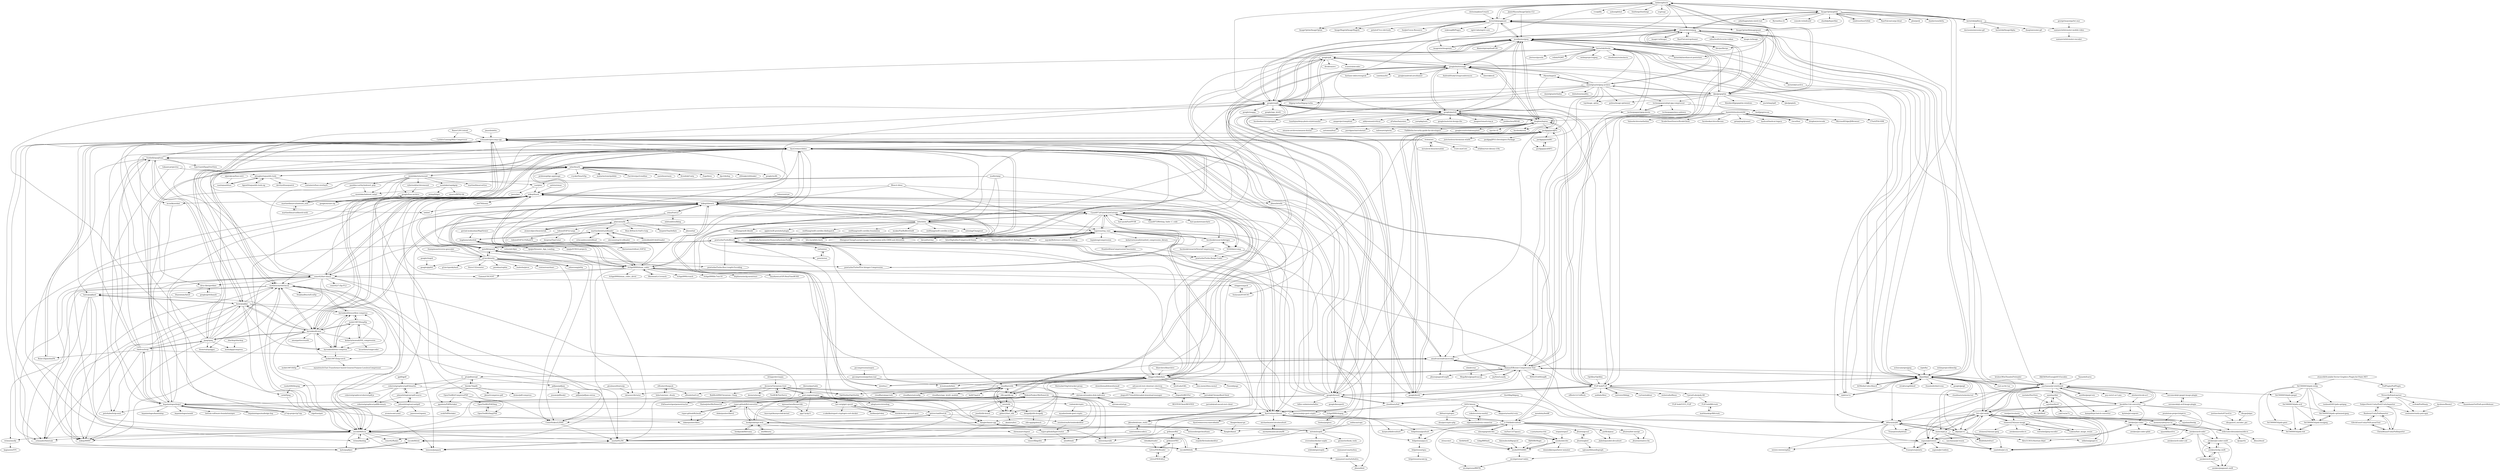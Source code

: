 digraph G {
"kohler/gifsicle" -> "kornelski/giflossy"
"kohler/gifsicle" -> "ImageOptim/gifski"
"kohler/gifsicle" -> "kornelski/pngquant"
"kohler/gifsicle" -> "vvo/gifify" ["e"=1]
"kohler/gifsicle" -> "ImageMagick/ImageMagick" ["e"=1]
"kohler/gifsicle" -> "shssoichiro/oxipng"
"kohler/gifsicle" -> "mozilla/mozjpeg"
"kohler/gifsicle" -> "tjko/jpegoptim"
"kohler/gifsicle" -> "libvips/libvips" ["e"=1]
"kohler/gifsicle" -> "yahoo/gifshot" ["e"=1]
"kohler/gifsicle" -> "ImageOptim/ImageOptim" ["e"=1]
"kohler/gifsicle" -> "google/zopfli"
"kohler/gifsicle" -> "fontforge/fontforge" ["e"=1]
"kohler/gifsicle" -> "google/guetzli"
"kohler/gifsicle" -> "svg/svgo" ["e"=1]
"ImageOptim/gifski" -> "sindresorhus/Gifski" ["e"=1]
"ImageOptim/gifski" -> "kornelski/pngquant"
"ImageOptim/gifski" -> "kohler/gifsicle"
"ImageOptim/gifski" -> "shssoichiro/oxipng"
"ImageOptim/gifski" -> "ImageOptim/libimagequant"
"ImageOptim/gifski" -> "RazrFalcon/cargo-bloat" ["e"=1]
"ImageOptim/gifski" -> "libjxl/libjxl"
"ImageOptim/gifski" -> "phw/peek" ["e"=1]
"ImageOptim/gifski" -> "kornelski/giflossy"
"ImageOptim/gifski" -> "dandavison/delta" ["e"=1]
"ImageOptim/gifski" -> "johnthagen/min-sized-rust" ["e"=1]
"ImageOptim/gifski" -> "Byron/dua-cli" ["e"=1]
"ImageOptim/gifski" -> "xiph/rav1e" ["e"=1]
"ImageOptim/gifski" -> "console-rs/indicatif" ["e"=1]
"ImageOptim/gifski" -> "sharkdp/hyperfine" ["e"=1]
"mozilla/mozjpeg" -> "libjpeg-turbo/libjpeg-turbo" ["e"=1]
"mozilla/mozjpeg" -> "kornelski/pngquant"
"mozilla/mozjpeg" -> "google/guetzli"
"mozilla/mozjpeg" -> "google/zopfli"
"mozilla/mozjpeg" -> "danielgtaylor/jpeg-archive"
"mozilla/mozjpeg" -> "tjko/jpegoptim"
"mozilla/mozjpeg" -> "shssoichiro/oxipng"
"mozilla/mozjpeg" -> "imagemin/imagemin" ["e"=1]
"mozilla/mozjpeg" -> "libjxl/libjxl"
"mozilla/mozjpeg" -> "dropbox/lepton"
"mozilla/mozjpeg" -> "google/butteraugli"
"mozilla/mozjpeg" -> "AOMediaCodec/libavif" ["e"=1]
"mozilla/mozjpeg" -> "kornelski/dssim"
"mozilla/mozjpeg" -> "libvips/libvips" ["e"=1]
"mozilla/mozjpeg" -> "filamentgroup/loadCSS" ["e"=1]
"Banbury/UnityPsdImporter" -> "GlitchEnzo/UnityPSDLayoutTool"
"Banbury/UnityPsdImporter" -> "SubjectNerd-Unity/Psd2UnityImporter"
"Banbury/UnityPsdImporter" -> "ChemiKhazi/UnityPsdImporter"
"sindresorhus/Gifski" -> "ImageOptim/gifski" ["e"=1]
"xiph/rav1e" -> "libjxl/libjxl" ["e"=1]
"pts/pdfsizeopt" -> "theeko74/pdfc"
"pts/pdfsizeopt" -> "fhanau/Efficient-Compression-Tool"
"pts/pdfsizeopt" -> "coherentgraphics/cpdf-binaries"
"pts/pdfsizeopt" -> "johnwhitington/cpdf-source"
"pts/pdfsizeopt" -> "pdfjam/pdfjam"
"pts/pdfsizeopt" -> "schnaader/precomp-cpp"
"Cyan4973/Writing_Safer_C_code" -> "Cyan4973/FiniteStateEntropy"
"imagemin/imagemin" -> "mozilla/mozjpeg" ["e"=1]
"strukturag/libheif" -> "libjxl/libjxl" ["e"=1]
"libvips/libvips" -> "mozilla/mozjpeg" ["e"=1]
"advanced-rest-client/arc-electron" -> "frigus02/RESTer"
"advanced-rest-client/arc-electron" -> "jarrodek/ChromeRestClient"
"advanced-rest-client/arc-electron" -> "slytomcat/yandex-disk-indicator"
"advanced-rest-client/arc-electron" -> "jingyu9575/multithreaded-download-manager"
"Cyan4973/FiniteStateEntropy" -> "rygorous/ryg_rans"
"Cyan4973/FiniteStateEntropy" -> "inikep/lzbench"
"Cyan4973/FiniteStateEntropy" -> "JarekDuda/AsymmetricNumeralSystemsToolkit" ["e"=1]
"Cyan4973/FiniteStateEntropy" -> "lzfse/lzfse"
"Cyan4973/FiniteStateEntropy" -> "IlyaGrebnov/libbsc"
"Cyan4973/FiniteStateEntropy" -> "powturbo/TurboPFor-Integer-Compression" ["e"=1]
"Cyan4973/FiniteStateEntropy" -> "byronknoll/cmix"
"Cyan4973/FiniteStateEntropy" -> "powturbo/TurboBench"
"Cyan4973/FiniteStateEntropy" -> "jkbonfield/rans_static"
"Cyan4973/FiniteStateEntropy" -> "Cyan4973/Writing_Safer_C_code"
"Cyan4973/FiniteStateEntropy" -> "richgel999/lzham_codec"
"Cyan4973/FiniteStateEntropy" -> "fast-pack/streamvbyte" ["e"=1]
"Cyan4973/FiniteStateEntropy" -> "facebookresearch/dietgpu"
"Cyan4973/FiniteStateEntropy" -> "fast-pack/FastPFOR" ["e"=1]
"Cyan4973/FiniteStateEntropy" -> "NVIDIA/nvcomp" ["e"=1]
"danielgtaylor/jpeg-archive" -> "mozilla/mozjpeg"
"danielgtaylor/jpeg-archive" -> "rflynn/imgmin" ["e"=1]
"danielgtaylor/jpeg-archive" -> "danielgtaylor/ladon"
"danielgtaylor/jpeg-archive" -> "tjko/jpegoptim"
"danielgtaylor/jpeg-archive" -> "technopagan/adept-jpg-compressor"
"danielgtaylor/jpeg-archive" -> "dwbuiten/smallfry"
"danielgtaylor/jpeg-archive" -> "google/brunsli"
"danielgtaylor/jpeg-archive" -> "google/butteraugli"
"danielgtaylor/jpeg-archive" -> "packjpg/packJPG"
"danielgtaylor/jpeg-archive" -> "schnaader/precomp-cpp"
"danielgtaylor/jpeg-archive" -> "google/zopfli"
"danielgtaylor/jpeg-archive" -> "toy/image_optim" ["e"=1]
"danielgtaylor/jpeg-archive" -> "psliwa/image-optimizer" ["e"=1]
"danielgtaylor/jpeg-archive" -> "amadvance/advancecomp"
"danielgtaylor/jpeg-archive" -> "kornelski/dssim"
"kornelski/dssim" -> "google/butteraugli"
"kornelski/dssim" -> "technopagan/cjpeg-dssim"
"kornelski/dssim" -> "cloudinary/ssimulacra2" ["e"=1]
"kornelski/dssim" -> "cloudinary/ssimulacra" ["e"=1]
"kornelski/dssim" -> "jterrace/pyssim" ["e"=1]
"kornelski/dssim" -> "AOMediaCodec/libavif" ["e"=1]
"kornelski/dssim" -> "kornelski/mediancut-posterizer"
"kornelski/dssim" -> "mozilla/mozjpeg"
"kornelski/dssim" -> "kornelski/cavif-rs" ["e"=1]
"kornelski/dssim" -> "rolinh/VQMT" ["e"=1]
"kornelski/dssim" -> "libjxl/libjxl"
"kornelski/dssim" -> "webmproject/sjpeg"
"kornelski/dssim" -> "google/pik"
"kornelski/dssim" -> "fhanau/Efficient-Compression-Tool"
"kornelski/dssim" -> "google/brunsli"
"cloudflare/zlib" -> "intel/zlib"
"cloudflare/zlib" -> "zlib-ng/zlib-ng" ["e"=1]
"cloudflare/zlib" -> "ebiggers/libdeflate"
"cloudflare/zlib" -> "vkrasnov/dictator"
"cloudflare/zlib" -> "gildor2/fast_zlib"
"cloudflare/zlib" -> "dougallj/zlib-dougallj"
"cloudflare/zlib" -> "cloudflare/pngcrush"
"cloudflare/zlib" -> "amadvance/advancecomp"
"cloudflare/zlib" -> "cloudflare/sslconfig" ["e"=1]
"cloudflare/zlib" -> "cloudflare/ngx_brotli_module" ["e"=1]
"cloudflare/zlib" -> "kn007/patch" ["e"=1]
"cloudflare/zlib" -> "quixdb/squash"
"ekapusta/oauth2-esia" -> "fr05t1k/esia"
"Xanashi/Icaros" -> "saschanaz/jxl-winthumb" ["e"=1]
"OleksiyPenkov/MyHomeLib" -> "rupor-github/InpxCreator"
"OleksiyPenkov/MyHomeLib" -> "rupor-github/fb2converter"
"OleksiyPenkov/MyHomeLib" -> "lintest/myrulib"
"OleksiyPenkov/MyHomeLib" -> "sensboston/fictionbookeditor"
"OleksiyPenkov/MyHomeLib" -> "bookpauk/inpx-web"
"OleksiyPenkov/MyHomeLib" -> "alex80/mhl"
"OleksiyPenkov/MyHomeLib" -> "SlalomJohn/MyHomeLib"
"OleksiyPenkov/MyHomeLib" -> "dnkorpushov/libro"
"bruhov/WinThumbsPreloader" -> "saschanaz/jxl-winthumb" ["e"=1]
"rygorous/ryg_rans" -> "jkbonfield/rans_static"
"rygorous/ryg_rans" -> "JarekDuda/AsymmetricNumeralSystemsToolkit" ["e"=1]
"rygorous/ryg_rans" -> "Cyan4973/FiniteStateEntropy"
"rygorous/ryg_rans" -> "bits-back/bits-back" ["e"=1]
"rygorous/ryg_rans" -> "IlyaGrebnov/libsais"
"rygorous/ryg_rans" -> "ZhengxueCheng/Learned-Image-Compression-with-GMM-and-Attention" ["e"=1]
"rygorous/ryg_rans" -> "fab-jul/torchac" ["e"=1]
"rygorous/ryg_rans" -> "powturbo/Turbo-Range-Coder"
"rygorous/ryg_rans" -> "VincentChandelier/ELiC-ReImplemetation" ["e"=1]
"rygorous/ryg_rans" -> "nayuki/Reference-arithmetic-coding" ["e"=1]
"rygorous/ryg_rans" -> "liujiaheng/compression" ["e"=1]
"rygorous/ryg_rans" -> "kedartatwawadi/stanford_compression_library"
"rygorous/ryg_rans" -> "powturbo/TurboBench"
"rygorous/ryg_rans" -> "facebookresearch/dietgpu"
"rygorous/ryg_rans" -> "InterDigitalInc/CompressAI-Vision" ["e"=1]
"zbackup/zbackup" -> "moinakg/pcompress" ["e"=1]
"mxmlnkn/ratarmount" -> "martinellimarco/t2sz"
"mxmlnkn/ratarmount" -> "cybernoid/archivemount"
"mxmlnkn/ratarmount" -> "mxmlnkn/indexed_bzip2"
"mxmlnkn/ratarmount" -> "mxmlnkn/rapidgzip"
"mxmlnkn/ratarmount" -> "mhx/dwarfs"
"mxmlnkn/ratarmount" -> "martinellimarco/indexed_zstd"
"mxmlnkn/ratarmount" -> "google/fuse-archive"
"mxmlnkn/ratarmount" -> "vasi/pixz"
"mxmlnkn/ratarmount" -> "pauldmccarthy/indexed_gzip"
"mxmlnkn/ratarmount" -> "google/mount-zip"
"AOMediaCodec/libavif" -> "libjxl/libjxl" ["e"=1]
"tlk00/BitMagic" -> "xxsds/DYNAMIC" ["e"=1]
"e8tools/v8unpack" -> "Infactum/onec_dtools"
"e8tools/v8unpack" -> "e8tools/tool1cd"
"coherentgraphics/cpdf-binaries" -> "johnwhitington/cpdf-source"
"coherentgraphics/cpdf-binaries" -> "coherentgraphics/cpdflib-binary"
"coherentgraphics/cpdf-binaries" -> "johnwhitington/camlpdf"
"coherentgraphics/cpdf-binaries" -> "coherentgraphics/coherentpdf.js"
"coherentgraphics/cpdf-binaries" -> "OptiVorbis/OptiVorbis"
"niicoooo/esp32-elfloader" -> "martinribelotta/elfloader"
"google/riegeli" -> "google/gipfeli" ["e"=1]
"mesalock-linux/mesalink" -> "richox/orz" ["e"=1]
"g1mv/density" -> "inikep/lizard"
"g1mv/density" -> "quixdb/squash"
"g1mv/density" -> "centaurean/sharc"
"g1mv/density" -> "g1mv/spookyhash"
"g1mv/density" -> "inikep/lzbench"
"g1mv/density" -> "Steve132/uraster" ["e"=1]
"g1mv/density" -> "google/gipfeli"
"g1mv/density" -> "ConorStokes/LZSSE"
"g1mv/density" -> "powturbo/Turbo-Run-Length-Encoding" ["e"=1]
"g1mv/density" -> "pmwkaa/sophia" ["e"=1]
"g1mv/density" -> "richgel999/lzham_codec"
"g1mv/density" -> "johnezang/pithy"
"g1mv/density" -> "powturbo/TurboPFor-Integer-Compression" ["e"=1]
"g1mv/density" -> "zsaleeba/picoc" ["e"=1]
"g1mv/density" -> "Cyan4973/FiniteStateEntropy"
"flanglet/kanzi-cpp" -> "encode84/bcm"
"flanglet/kanzi-cpp" -> "flanglet/kanzi"
"flanglet/kanzi-cpp" -> "nauful/NLZM"
"rflynn/imgmin" -> "technopagan/cjpeg-dssim" ["e"=1]
"rflynn/imgmin" -> "danielgtaylor/jpeg-archive" ["e"=1]
"mitshel/sopds" -> "zveronline/docker-sopds"
"mitshel/sopds" -> "bookpauk/inpx-web"
"mitshel/sopds" -> "ichbinkirgiz/sopds"
"mitshel/sopds" -> "lintest/myrulib"
"mitshel/sopds" -> "geometer/book_tools"
"rupor-github/fb2converter" -> "rupor-github/fb2mobi"
"rupor-github/fb2converter" -> "dnkorpushov/libro"
"rupor-github/fb2converter" -> "dnkorpushov/libro2"
"rupor-github/fb2converter" -> "OleksiyPenkov/MyHomeLib"
"rupor-github/fb2converter" -> "bookpauk/inpx-web"
"rupor-github/fb2converter" -> "rupor-github/InpxCreator"
"rupor-github/fb2converter" -> "petrovvlad/freeLib"
"intel/zlib" -> "gildor2/fast_zlib"
"intel/zlib" -> "cloudflare/zlib"
"intel/zlib" -> "jsnell/zlib-bench"
"intel/zlib" -> "dougallj/zlib-dougallj"
"emmanuel-marty/lzsa" -> "emmanuel-marty/lz4ultra" ["e"=1]
"johnwhitington/camlpdf" -> "johnwhitington/cpdf-source"
"johnwhitington/camlpdf" -> "avsm/ocaml-yaml"
"johnwhitington/camlpdf" -> "janestreet/spawn"
"antirez/smaz" -> "inikep/lizard" ["e"=1]
"YouROK/TorrServe" -> "deemru/Chromium-Gost" ["e"=1]
"richox/orz" -> "mesalock-linux/mesalink" ["e"=1]
"richox/orz" -> "encode84/bcm"
"richox/orz" -> "rcore-os/zCore" ["e"=1]
"richox/orz" -> "hxim/paq8px"
"richox/orz" -> "wtklbm/rust-library-i18n" ["e"=1]
"richox/orz" -> "IlyaGrebnov/libbsc"
"kov-serg/get-cpcert" -> "kulikan/privkey"
"kov-serg/get-cpcert" -> "rnixik/docker-openssl-gost"
"kov-serg/get-cpcert" -> "s-sokolko/export-cryptopro-cert-docker"
"cybernoid/archivemount" -> "google/fuse-archive"
"google/brunsli" -> "cloudinary/fuif"
"google/brunsli" -> "google/pik"
"google/brunsli" -> "schnaader/precomp-cpp"
"google/brunsli" -> "powturbo/TurboBench"
"google/brunsli" -> "lifthrasiir/j40"
"google/brunsli" -> "packjpg/packJPG"
"google/brunsli" -> "Cyan4973/FiniteStateEntropy"
"google/brunsli" -> "flanglet/kanzi-cpp"
"google/brunsli" -> "hilloc-submission/hilloc" ["e"=1]
"google/brunsli" -> "rygorous/ryg_rans"
"google/brunsli" -> "encode84/bcm"
"google/brunsli" -> "IlyaGrebnov/libbsc"
"google/brunsli" -> "fhanau/Efficient-Compression-Tool"
"google/brunsli" -> "google/knusperli" ["e"=1]
"google/brunsli" -> "google/butteraugli"
"catid/Zpng" -> "nigeltao/qoir"
"cloudflare/sslconfig" -> "cloudflare/zlib" ["e"=1]
"AgentD/squashfs-tools-ng" -> "plougher/squashfs-tools"
"bits-back/bits-back" -> "rygorous/ryg_rans" ["e"=1]
"quixdb/squash" -> "powturbo/TurboBench"
"quixdb/squash" -> "inikep/lzbench"
"quixdb/squash" -> "vkrasnov/dictator"
"quixdb/squash" -> "richgel999/lzham_codec"
"quixdb/squash" -> "g1mv/density"
"quixdb/squash" -> "inikep/lizard"
"quixdb/squash" -> "johnezang/pithy"
"cloudinary/fuif" -> "google/pik"
"cloudinary/fuif" -> "google/brunsli"
"cloudinary/fuif" -> "richgel999/rdopng"
"slytomcat/yd-go" -> "slytomcat/yandex-disk-indicator"
"Blosc/c-blosc" -> "ebiggers/libdeflate" ["e"=1]
"Blosc/c-blosc" -> "inikep/lizard" ["e"=1]
"Blosc/c-blosc" -> "inikep/lzbench" ["e"=1]
"Blosc/c-blosc" -> "rygorous/ryg_rans" ["e"=1]
"encode84/ulz" -> "kaitz/paq8pxv"
"encode84/ulz" -> "encode84/lz4x"
"rarten/ooz" -> "powzix/ooz"
"flanglet/kanzi-go" -> "flanglet/kanzi"
"randy408/libspng" -> "catid/Zpng" ["e"=1]
"dbfun/cryptopro" -> "disaipe/crypto-php"
"deus-libri/preflate" -> "google/grittibanzli"
"deus-libri/preflate" -> "Diazonium/AntiZ"
"richox/libzling" -> "encode84/bcm"
"gtoubassi/femtozip" -> "vkrasnov/dictator"
"conor42/fast-lzma2" -> "inikep/lizard"
"conor42/fast-lzma2" -> "conor42/7-Zip-FL2"
"conor42/fast-lzma2" -> "conor42/Radyx"
"conor42/fast-lzma2" -> "schnaader/fairytale"
"conor42/fast-lzma2" -> "IlyaGrebnov/libbsc"
"conor42/fast-lzma2" -> "encode84/bcm"
"conor42/fast-lzma2" -> "nauful/NLZM"
"conor42/fast-lzma2" -> "packjpg/packJPG"
"conor42/fast-lzma2" -> "schnaader/precomp-cpp"
"conor42/fast-lzma2" -> "powturbo/TurboBench"
"conor42/fast-lzma2" -> "mathieuchartier/mcm"
"conor42/fast-lzma2" -> "loxxous/Jampack"
"conor42/fast-lzma2" -> "ebiggers/xpack"
"conor42/fast-lzma2" -> "deus-libri/preflate"
"conor42/fast-lzma2" -> "inikep/XWRT"
"IlyaGrebnov/libbsc" -> "IlyaGrebnov/libsais"
"IlyaGrebnov/libbsc" -> "mathieuchartier/mcm"
"IlyaGrebnov/libbsc" -> "encode84/bcm"
"IlyaGrebnov/libbsc" -> "nauful/NLZM"
"IlyaGrebnov/libbsc" -> "fusiyuan2010/CSC"
"IlyaGrebnov/libbsc" -> "flanglet/kanzi-cpp"
"IlyaGrebnov/libbsc" -> "inikep/lizard"
"IlyaGrebnov/libbsc" -> "powturbo/TurboBench"
"IlyaGrebnov/libbsc" -> "schnaader/precomp-cpp"
"IlyaGrebnov/libbsc" -> "jibsen/brieflz"
"IlyaGrebnov/libbsc" -> "flanglet/kanzi"
"IlyaGrebnov/libbsc" -> "ConorStokes/LZSSE"
"IlyaGrebnov/libbsc" -> "y-256/libdivsufsort"
"IlyaGrebnov/libbsc" -> "byronknoll/cmix"
"IlyaGrebnov/libbsc" -> "fcorbelli/zpaqfranz"
"johnwhitington/cpdf-source" -> "johnwhitington/camlpdf"
"johnwhitington/cpdf-source" -> "coherentgraphics/cpdf-binaries"
"johnwhitington/cpdf-source" -> "coherentgraphics/cpdflib-binary"
"petrovvlad/freeLib" -> "bookpauk/inpx-web"
"petrovvlad/freeLib" -> "lintest/myrulib"
"petrovvlad/freeLib" -> "OleksiyPenkov/MyHomeLib"
"petrovvlad/freeLib" -> "sensboston/fictionbookeditor"
"0xC0000054/pdn-webp" -> "0xC0000054/pdn-avif"
"0xC0000054/pdn-webp" -> "0xC0000054/pdn-optimized-jpeg"
"0xC0000054/pdn-webp" -> "0xC0000054/pdn-mozjpeg"
"0xC0000054/pdn-webp" -> "0xC0000054/pdn-riot"
"0xC0000054/pdn-webp" -> "0xC0000054/pdn-gmic"
"0xC0000054/pdn-webp" -> "toehead2001/pdn-optipng"
"0xC0000054/pdn-webp" -> "0xC0000054/pdn-jpegxl"
"mathieuchartier/mcm" -> "encode84/bcm"
"mathieuchartier/mcm" -> "loxxous/Jampack"
"mathieuchartier/mcm" -> "nauful/NLZM"
"mathieuchartier/mcm" -> "byronknoll/lstm-compress"
"mathieuchartier/mcm" -> "IlyaGrebnov/libbsc"
"mathieuchartier/mcm" -> "byronknoll/tensorflow-compress"
"mathieuchartier/mcm" -> "byronknoll/cmix"
"mathieuchartier/mcm" -> "richox/zmolly"
"mathieuchartier/mcm" -> "StephanBusch/EcoZip"
"mathieuchartier/mcm" -> "kaitz/paq8pxd"
"mathieuchartier/mcm" -> "inikep/XWRT"
"flanglet/kanzi" -> "flanglet/kanzi-cpp"
"mohit1997/DeepZip" -> "kedartatwawadi/NN_compression"
"mohit1997/DeepZip" -> "mohit1997/Dzip-torch"
"mohit1997/DeepZip" -> "byronknoll/lstm-compress"
"mohit1997/DeepZip" -> "byronknoll/tensorflow-compress"
"mohit1997/DeepZip" -> "byronknoll/cmix"
"rnixik/docker-openssl-gost" -> "kov-serg/get-cpcert"
"rnixik/docker-openssl-gost" -> "gost-engine/engine"
"michaelmaniscalco/m99" -> "michaelmaniscalco/msufsort"
"0xC0000054/pdn-gmic" -> "0xC0000054/pdn-riot"
"gribuser/FB3" -> "Litres/FB3Reader"
"gribuser/FB3" -> "Litres/FB3Editor"
"gribuser/FB3" -> "gribuser/fb2"
"martinribelotta/elfloader" -> "embedded2014/elf-loader"
"martinribelotta/elfloader" -> "niicoooo/esp32-elfloader"
"martinribelotta/elfloader" -> "erincandescent/elfload"
"martinribelotta/elfloader" -> "bogdanm/udynlink"
"slmdev/sac" -> "MegaByte/jpegultrascan"
"samtools/htscodecs" -> "jkbonfield/rans_static"
"samtools/htscodecs" -> "nauful/NLZM"
"kaitz/paq8pxv" -> "encode84/ulz"
"felipelouza/gsufsort" -> "felipelouza/gsa-is"
"emmanuel-marty/lz4ultra" -> "jibsen/blz4"
"toehead2001/pdn-optipng" -> "0xC0000054/pdn-optimized-jpeg"
"google/grittibanzli" -> "deus-libri/preflate"
"zlib-ng/zlib-ng" -> "cloudflare/zlib" ["e"=1]
"zlib-ng/zlib-ng" -> "ebiggers/libdeflate" ["e"=1]
"zlib-ng/zlib-ng" -> "intel/zlib" ["e"=1]
"zlib-ng/zlib-ng" -> "gildor2/fast_zlib" ["e"=1]
"zlib-ng/zlib-ng" -> "google/zopfli" ["e"=1]
"zlib-ng/zlib-ng" -> "kspalaiologos/bzip3" ["e"=1]
"OptiKey/OptiKey" -> "FLIF-hub/FLIF" ["e"=1]
"tjko/jpegoptim" -> "mozilla/mozjpeg"
"tjko/jpegoptim" -> "kornelski/pngquant"
"tjko/jpegoptim" -> "danielgtaylor/jpeg-archive"
"tjko/jpegoptim" -> "XhmikosR/jpegoptim-windows"
"tjko/jpegoptim" -> "shssoichiro/oxipng"
"tjko/jpegoptim" -> "fhanau/Efficient-Compression-Tool"
"tjko/jpegoptim" -> "technopagan/adept-jpg-compressor"
"tjko/jpegoptim" -> "libjpeg-turbo/libjpeg-turbo" ["e"=1]
"tjko/jpegoptim" -> "psliwa/image-optimizer" ["e"=1]
"tjko/jpegoptim" -> "toy/image_optim" ["e"=1]
"tjko/jpegoptim" -> "kud/jpegrescan"
"tjko/jpegoptim" -> "josch/img2pdf" ["e"=1]
"tjko/jpegoptim" -> "google/zopfli"
"tjko/jpegoptim" -> "tjko/jpeginfo"
"tjko/jpegoptim" -> "kohler/gifsicle"
"pfalcon/uzlib" -> "atomicobject/heatshrink" ["e"=1]
"pfalcon/uzlib" -> "tobozo/ESP32-targz"
"pfalcon/uzlib" -> "bisqwit/TinyDeflate" ["e"=1]
"pfalcon/uzlib" -> "jibsen/tinf"
"pfalcon/uzlib" -> "Bsm-B/Stm32-FatFs-Gzip"
"pfalcon/uzlib" -> "martinribelotta/elfloader"
"xiph/flac" -> "libjxl/libjxl" ["e"=1]
"p7zip-project/p7zip" -> "conor42/fast-lzma2" ["e"=1]
"p7zip-project/p7zip" -> "kspalaiologos/bzip3" ["e"=1]
"novomesk/qt-avif-image-plugin" -> "novomesk/qt-jpegxl-image-plugin"
"OpenToolKit/CompressPDF" -> "OpenToolKit/Pdf2Img"
"OpenToolKit/CompressPDF" -> "pgodwin/PdfShrinker"
"OpenToolKit/CompressPDF" -> "OpenToolKit/Img2Pdf"
"ebiggers/libdeflate" -> "cloudflare/zlib"
"ebiggers/libdeflate" -> "zlib-ng/zlib-ng" ["e"=1]
"ebiggers/libdeflate" -> "gildor2/fast_zlib"
"ebiggers/libdeflate" -> "intel/isa-l" ["e"=1]
"ebiggers/libdeflate" -> "amadvance/advancecomp"
"ebiggers/libdeflate" -> "powturbo/TurboBench"
"ebiggers/libdeflate" -> "inikep/lzbench"
"ebiggers/libdeflate" -> "inikep/lizard"
"ebiggers/libdeflate" -> "IlyaGrebnov/libsais"
"ebiggers/libdeflate" -> "IlyaGrebnov/libbsc"
"ebiggers/libdeflate" -> "dcwatson/deflate"
"ebiggers/libdeflate" -> "IntelLabs/GKL" ["e"=1]
"ebiggers/libdeflate" -> "bwa-mem2/bwa-mem2" ["e"=1]
"ebiggers/libdeflate" -> "Piezoid/pugz"
"ebiggers/libdeflate" -> "randy408/libspng" ["e"=1]
"google/brotli" -> "google/zopfli" ["e"=1]
"google/brotli" -> "google/guetzli" ["e"=1]
"google/brotli" -> "dropbox/lepton" ["e"=1]
"google/brotli" -> "FLIF-hub/FLIF" ["e"=1]
"mirrorer/libbpg" -> "FLIF-hub/FLIF" ["e"=1]
"Parchive/par2cmdline" -> "mhx/dwarfs" ["e"=1]
"webmproject/libwebp" -> "libjxl/libjxl" ["e"=1]
"kornelski/cavif-rs" -> "tirr-c/jxl-oxide" ["e"=1]
"NVIDIA/nvcomp" -> "facebookresearch/dietgpu" ["e"=1]
"NVIDIA/nvcomp" -> "powturbo/Turbo-Range-Coder" ["e"=1]
"NVIDIA/nvcomp" -> "IlyaGrebnov/libsais" ["e"=1]
"woelper/oculante" -> "etemesi254/zune-image" ["e"=1]
"woelper/oculante" -> "Cykooz/fast_image_resize" ["e"=1]
"downthemall/downthemall" -> "jingyu9575/multithreaded-download-manager" ["e"=1]
"ot/succinct" -> "xxsds/DYNAMIC" ["e"=1]
"rgujju/Dynamic_App_Loading" -> "bogdanm/udynlink"
"powturbo/TurboPFor-Integer-Compression" -> "powturbo/TurboBench" ["e"=1]
"powturbo/TurboPFor-Integer-Compression" -> "Cyan4973/FiniteStateEntropy" ["e"=1]
"kspalaiologos/malbolge-lisp" -> "kspalaiologos/bzip3" ["e"=1]
"gildor2/fast_zlib" -> "intel/zlib"
"gildor2/fast_zlib" -> "akamiru/bce"
"richgel999/lzham_codec" -> "richgel999/lzham_codec_devel"
"richgel999/lzham_codec" -> "BinomialLLC/crunch" ["e"=1]
"richgel999/lzham_codec" -> "inikep/lizard"
"richgel999/lzham_codec" -> "richgel999/crunch" ["e"=1]
"richgel999/lzham_codec" -> "richgel999/bc7enc16" ["e"=1]
"richgel999/lzham_codec" -> "deplinenoise/ig-memtrace" ["e"=1]
"richgel999/lzham_codec" -> "GammaUNC/GST"
"richgel999/lzham_codec" -> "conor42/fast-lzma2"
"richgel999/lzham_codec" -> "quixdb/squash"
"richgel999/lzham_codec" -> "Cyan4973/FiniteStateEntropy"
"richgel999/lzham_codec" -> "IlyaGrebnov/libbsc"
"richgel999/lzham_codec" -> "ConorStokes/LZSSE"
"richgel999/lzham_codec" -> "inikep/lzbench"
"richgel999/lzham_codec" -> "richgel999/rdopng"
"richgel999/lzham_codec" -> "knarkowicz/GPURealTimeBC6H" ["e"=1]
"pdfjam/pdfjam" -> "pdfjam/pdfjam-extras"
"pdfjam/pdfjam" -> "jenom/pdfbook2"
"libressl/portable" -> "gost-engine/engine" ["e"=1]
"mohit1997/Dzip-torch" -> "mohit1997/DZip"
"mohit1997/Dzip-torch" -> "mynotwo/A-Fast-Transformer-based-General-Purpose-LosslessCompressor"
"Alkl58/NotEnoughAV1Encodes" -> "saschanaz/jxl-winthumb" ["e"=1]
"ChemiKhazi/UnityPsdImporter" -> "GlitchEnzo/UnityPSDLayoutTool"
"ChemiKhazi/UnityPsdImporter" -> "Banbury/UnityPsdImporter"
"GlitchEnzo/UnityPSDLayoutTool" -> "Banbury/UnityPsdImporter"
"GlitchEnzo/UnityPSDLayoutTool" -> "ChemiKhazi/UnityPsdImporter"
"justinschmitz97/avif.io" -> "dhcgn/avif_encoder_gui"
"technopagan/cjpeg-dssim" -> "technopagan/adept-jpg-compressor"
"OpenToolKit/Img2Pdf" -> "OpenToolKit/Pdf2Img"
"embedded2014/elf-loader" -> "martinribelotta/elfloader"
"tobozo/ESP32-targz" -> "tobozo/ESP32-PsRamFS"
"tobozo/ESP32-targz" -> "dsoprea/TinyUntar"
"foobaz/pngloss" -> "richgel999/rdopng"
"schnaader/precomp-cpp" -> "byronknoll/cmix"
"schnaader/precomp-cpp" -> "packjpg/packJPG"
"schnaader/precomp-cpp" -> "deus-libri/preflate"
"schnaader/precomp-cpp" -> "kaitz/paq8pxd"
"schnaader/precomp-cpp" -> "mathieuchartier/mcm"
"schnaader/precomp-cpp" -> "inikep/XWRT"
"schnaader/precomp-cpp" -> "hxim/paq8px"
"schnaader/precomp-cpp" -> "IlyaGrebnov/libbsc"
"schnaader/precomp-cpp" -> "encode84/bcm"
"schnaader/precomp-cpp" -> "schnaader/fairytale"
"schnaader/precomp-cpp" -> "powturbo/TurboBench"
"schnaader/precomp-cpp" -> "byronknoll/lstm-compress"
"schnaader/precomp-cpp" -> "amadvance/advancecomp"
"schnaader/precomp-cpp" -> "IlyaGrebnov/libsais"
"schnaader/precomp-cpp" -> "Bulat-Ziganshin/FA"
"imager-io/imager" -> "shssoichiro/oxipng"
"mjosaarinen/kuznechik" -> "app13y/lg15"
"mjosaarinen/kuznechik" -> "kuzcrypt/kuznyechik-kernel"
"rudonick/crypto" -> "myadzel/node-gost-crypto"
"rudonick/crypto" -> "garex/nodejs-gost-crypto"
"erincandescent/elfload" -> "martinribelotta/elfloader"
"0xC0000054/pdn-avif" -> "0xC0000054/pdn-mozjpeg"
"0xC0000054/pdn-avif" -> "0xC0000054/pdn-riot"
"0xC0000054/pdn-avif" -> "0xC0000054/pdn-optimized-jpeg"
"OpenToolKit/Pdf2Img" -> "OpenToolKit/Img2Pdf"
"fusiyuan2010/CSC" -> "ebiggers/xpack"
"bookpauk/liberama" -> "bookpauk/inpx-web"
"nauful/NLZM" -> "loxxous/Jampack"
"uyjulian/ifavif" -> "uyjulian/ifjxl"
"uyjulian/ifavif" -> "uyjulian/ifwebp"
"uyjulian/ifavif" -> "Mr-Ojii/ifheif"
"uyjulian/ifavif" -> "yak1ex/ax7z"
"Litres/FB3Editor" -> "Litres/FB3Reader"
"mxmlnkn/indexed_bzip2" -> "martinellimarco/indexed_zstd"
"pycompression/python-isal" -> "dcwatson/deflate"
"libarchive/libarchive" -> "ebiggers/libdeflate" ["e"=1]
"jmacd/xdelta" -> "schnaader/precomp-cpp" ["e"=1]
"thampiman/reverse-geocoder" -> "g1mv/density" ["e"=1]
"libjxl/libjxl" -> "saschanaz/jxl-winthumb"
"libjxl/libjxl" -> "AOMediaCodec/libavif" ["e"=1]
"libjxl/libjxl" -> "tirr-c/jxl-oxide"
"libjxl/libjxl" -> "libjxl/jxl-rs"
"libjxl/libjxl" -> "JacobDev1/xl-converter"
"libjxl/libjxl" -> "strukturag/libheif" ["e"=1]
"libjxl/libjxl" -> "niutech/jxl.js"
"libjxl/libjxl" -> "xiph/rav1e" ["e"=1]
"libjxl/libjxl" -> "rust-av/Av1an" ["e"=1]
"libjxl/libjxl" -> "shssoichiro/oxipng"
"libjxl/libjxl" -> "fraunhoferhhi/vvenc" ["e"=1]
"libjxl/libjxl" -> "google/jpegli"
"libjxl/libjxl" -> "FLIF-hub/FLIF"
"libjxl/libjxl" -> "fhanau/Efficient-Compression-Tool"
"libjxl/libjxl" -> "lifthrasiir/j40"
"libjpeg-turbo/libjpeg-turbo" -> "mozilla/mozjpeg" ["e"=1]
"RESTEDClient/RESTED" -> "frigus02/RESTer"
"novomesk/qt-jpegxl-image-plugin" -> "novomesk/qt-avif-image-plugin"
"chitalka/reader" -> "Litres/FB3Reader"
"google/zopfli" -> "google/brotli" ["e"=1]
"google/zopfli" -> "google/guetzli"
"google/zopfli" -> "mozilla/mozjpeg"
"google/zopfli" -> "google/butteraugli"
"google/zopfli" -> "kornelski/pngquant"
"google/zopfli" -> "FLIF-hub/FLIF"
"google/zopfli" -> "zlib-ng/zlib-ng" ["e"=1]
"google/zopfli" -> "fhanau/Efficient-Compression-Tool"
"google/zopfli" -> "shssoichiro/oxipng"
"google/zopfli" -> "dropbox/lepton"
"google/zopfli" -> "ebiggers/libdeflate"
"google/zopfli" -> "google/snappy" ["e"=1]
"google/zopfli" -> "google/ngx_brotli" ["e"=1]
"google/zopfli" -> "lz4/lz4" ["e"=1]
"google/zopfli" -> "richgel999/lzham_codec"
"uclouvain/openjpeg" -> "libjxl/libjxl" ["e"=1]
"kornelski/pngquant" -> "ImageOptim/libimagequant"
"kornelski/pngquant" -> "mozilla/mozjpeg"
"kornelski/pngquant" -> "tjko/jpegoptim"
"kornelski/pngquant" -> "shssoichiro/oxipng"
"kornelski/pngquant" -> "google/zopfli"
"kornelski/pngquant" -> "ImageOptim/gifski"
"kornelski/pngquant" -> "google/guetzli"
"kornelski/pngquant" -> "ImageOptim/ImageOptim" ["e"=1]
"kornelski/pngquant" -> "imagemin/imagemin" ["e"=1]
"kornelski/pngquant" -> "kohler/gifsicle"
"kornelski/pngquant" -> "potato47/ccc-devtools" ["e"=1]
"kornelski/pngquant" -> "fusijie/Cocos-Resource" ["e"=1]
"kornelski/pngquant" -> "ImageMagick/ImageMagick" ["e"=1]
"kornelski/pngquant" -> "nukesaq88/Pngyu"
"kornelski/pngquant" -> "egret-labs/egret-core" ["e"=1]
"ariya/FastLZ" -> "inikep/lzbench"
"ariya/FastLZ" -> "pfalcon/uzlib"
"ariya/FastLZ" -> "mbitsnbites/liblzg"
"ariya/FastLZ" -> "atomicobject/heatshrink" ["e"=1]
"Bulat-Ziganshin/FA" -> "schnaader/precomp-cpp"
"alperakcan/fuse-ext2" -> "vasi/squashfuse" ["e"=1]
"fhanau/Efficient-Compression-Tool" -> "amadvance/advancecomp"
"fhanau/Efficient-Compression-Tool" -> "jibsen/pngwolf-zopfli"
"fhanau/Efficient-Compression-Tool" -> "JayXon/Leanify"
"fhanau/Efficient-Compression-Tool" -> "oupson/jxlviewer"
"fhanau/Efficient-Compression-Tool" -> "OptiVorbis/OptiVorbis"
"fhanau/Efficient-Compression-Tool" -> "packjpg/packJPG"
"fhanau/Efficient-Compression-Tool" -> "schnaader/precomp-cpp"
"fhanau/Efficient-Compression-Tool" -> "shssoichiro/oxipng"
"fhanau/Efficient-Compression-Tool" -> "MegaByte/jpegultrascan"
"fhanau/Efficient-Compression-Tool" -> "MrKrzYch00/zopfli"
"fhanau/Efficient-Compression-Tool" -> "pts/pdfsizeopt"
"fhanau/Efficient-Compression-Tool" -> "libjxl/libjxl"
"fhanau/Efficient-Compression-Tool" -> "saschanaz/jxl-winthumb"
"fhanau/Efficient-Compression-Tool" -> "lifthrasiir/j40"
"fhanau/Efficient-Compression-Tool" -> "ebiggers/libdeflate"
"Cykooz/fast_image_resize" -> "etemesi254/zune-image"
"fcorbelli/zpaqfranz" -> "zpaq/zpaq"
"fcorbelli/zpaqfranz" -> "pete4abw/lrzip-next"
"fcorbelli/zpaqfranz" -> "IlyaGrebnov/libbsc"
"fcorbelli/zpaqfranz" -> "encode84/bcm"
"fcorbelli/zpaqfranz" -> "schnaader/precomp-cpp"
"fcorbelli/zpaqfranz" -> "EpicGazel/ZpaqTreeView"
"fcorbelli/zpaqfranz" -> "mhx/dwarfs"
"fcorbelli/zpaqfranz" -> "thometal/zpaqgui"
"fcorbelli/zpaqfranz" -> "conor42/fast-lzma2"
"fcorbelli/zpaqfranz" -> "mcmilk/zstdmt" ["e"=1]
"patflick/psac" -> "jlabeit/parallel-divsufsort"
"IlyaGrebnov/libsais" -> "y-256/libdivsufsort"
"IlyaGrebnov/libsais" -> "IlyaGrebnov/libbsc"
"IlyaGrebnov/libsais" -> "nauful/NLZM"
"IlyaGrebnov/libsais" -> "felipelouza/gsa-is"
"IlyaGrebnov/libsais" -> "xxsds/sdsl-lite"
"IlyaGrebnov/libsais" -> "rygorous/ryg_rans"
"IlyaGrebnov/libsais" -> "IlyaGrebnov/esa-matchfinder"
"IlyaGrebnov/libsais" -> "ConorStokes/LZSSE"
"IlyaGrebnov/libsais" -> "kurpicz/libdivsufsort"
"IlyaGrebnov/libsais" -> "loxxous/Jampack"
"IlyaGrebnov/libsais" -> "powturbo/TurboBench"
"IlyaGrebnov/libsais" -> "michaelmaniscalco/msufsort"
"IlyaGrebnov/libsais" -> "felipelouza/gsufsort"
"IlyaGrebnov/libsais" -> "flanglet/kanzi-cpp"
"IlyaGrebnov/libsais" -> "jkbonfield/rans_static"
"thrill/thrill" -> "xxsds/DYNAMIC" ["e"=1]
"mhx/dwarfs" -> "fcorbelli/zpaqfranz"
"mhx/dwarfs" -> "kspalaiologos/bzip3"
"mhx/dwarfs" -> "plougher/squashfs-tools"
"mhx/dwarfs" -> "mxmlnkn/ratarmount"
"mhx/dwarfs" -> "Parchive/par2cmdline" ["e"=1]
"mhx/dwarfs" -> "oasislinux/oasis" ["e"=1]
"mhx/dwarfs" -> "Kron4ek/Conty" ["e"=1]
"mhx/dwarfs" -> "Zygo/bees" ["e"=1]
"mhx/dwarfs" -> "dpc/rdedup" ["e"=1]
"mhx/dwarfs" -> "elfshaker/elfshaker" ["e"=1]
"mhx/dwarfs" -> "google/wuffs" ["e"=1]
"mhx/dwarfs" -> "probonopd/go-appimage" ["e"=1]
"mhx/dwarfs" -> "vvyoko/SmartZip" ["e"=1]
"mhx/dwarfs" -> "maharmstone/quibble" ["e"=1]
"mhx/dwarfs" -> "containers/fuse-overlayfs" ["e"=1]
"cisco/thor" -> "danielrh/losslessh264" ["e"=1]
"mendsley/bsdiff" -> "y-256/libdivsufsort" ["e"=1]
"luben/zstd-jni" -> "inikep/lzbench" ["e"=1]
"RazrFalcon/svgcleaner" -> "shssoichiro/oxipng" ["e"=1]
"saschanaz/jxl-winthumb" -> "mirillis/jpegxl-wic"
"saschanaz/jxl-winthumb" -> "JacobDev1/xl-converter"
"saschanaz/jxl-winthumb" -> "libjxl/libjxl"
"saschanaz/jxl-winthumb" -> "tirr-c/jxl-oxide"
"saschanaz/jxl-winthumb" -> "0xC0000054/pdn-jpegxl"
"saschanaz/jxl-winthumb" -> "oupson/jxlviewer"
"saschanaz/jxl-winthumb" -> "libjxl/jxl-rs"
"saschanaz/jxl-winthumb" -> "zamfofex/jxl-crx"
"saschanaz/jxl-winthumb" -> "lifthrasiir/j40"
"saschanaz/jxl-winthumb" -> "psy-ex/svt-av1-psy" ["e"=1]
"saschanaz/jxl-winthumb" -> "novomesk/qt-jpegxl-image-plugin"
"saschanaz/jxl-winthumb" -> "kampidh/jxl-batch-converter"
"saschanaz/jxl-winthumb" -> "cloudinary/ssimulacra2" ["e"=1]
"saschanaz/jxl-winthumb" -> "alexheretic/ab-av1" ["e"=1]
"saschanaz/jxl-winthumb" -> "uyjulian/ifjxl"
"slytomcat/yandex-disk-indicator" -> "slytomcat/yd-go"
"danielrh/losslessh264" -> "dropbox/avrecode"
"danielrh/losslessh264" -> "cisco/thor" ["e"=1]
"danielrh/losslessh264" -> "lzfse/lzfse"
"danielrh/losslessh264" -> "FLIF-hub/FLIF"
"danielrh/losslessh264" -> "MicrosoftEdge/JSBrowser" ["e"=1]
"danielrh/losslessh264" -> "CTurt/PS4-SDK" ["e"=1]
"danielrh/losslessh264" -> "dropbox/lepton"
"danielrh/losslessh264" -> "YahooArchive/anthelion" ["e"=1]
"danielrh/losslessh264" -> "XcodeGhostSource/XcodeGhost" ["e"=1]
"danielrh/losslessh264" -> "facebookarchive/fbcunn" ["e"=1]
"danielrh/losslessh264" -> "getqujing/qtunnel" ["e"=1]
"danielrh/losslessh264" -> "hashcat/hashcat-legacy" ["e"=1]
"michaelmaniscalco/msufsort" -> "michaelmaniscalco/m99"
"libjxl/jxl-rs" -> "tirr-c/jxl-oxide"
"libjxl/jxl-rs" -> "oupson/jxlviewer"
"libjxl/jxl-rs" -> "zamfofex/jxl-crx"
"libjxl/jxl-rs" -> "inflation/jpegxl-rs"
"libjxl/jxl-rs" -> "lifthrasiir/j40"
"libjxl/jxl-rs" -> "Alex313031/thorium-libjxl"
"jltsiren/gcsa2" -> "jltsiren/gbwt"
"y-256/libdivsufsort" -> "IlyaGrebnov/libsais"
"y-256/libdivsufsort" -> "IlyaGrebnov/libbsc"
"y-256/libdivsufsort" -> "simongog/sdsl-lite" ["e"=1]
"y-256/libdivsufsort" -> "patflick/psac"
"y-256/libdivsufsort" -> "jltsiren/gcsa2"
"y-256/libdivsufsort" -> "jltsiren/bwt-merge"
"y-256/libdivsufsort" -> "felipelouza/gsufsort"
"y-256/libdivsufsort" -> "encode84/bcm"
"y-256/libdivsufsort" -> "nicolaprezza/BWTIL"
"y-256/libdivsufsort" -> "felipelouza/gsa-is"
"y-256/libdivsufsort" -> "nicolaprezza/r-index"
"y-256/libdivsufsort" -> "jltsiren/relative-fm"
"y-256/libdivsufsort" -> "waYne1337/gsaca"
"y-256/libdivsufsort" -> "kurpicz/libdivsufsort"
"y-256/libdivsufsort" -> "jlabeit/parallel-divsufsort"
"mirillis/jpegxl-wic" -> "saschanaz/jxl-winthumb"
"rupor-github/fb2mobi" -> "rupor-github/fb2converter"
"rupor-github/fb2mobi" -> "dnkorpushov/libro"
"sensboston/fictionbookeditor" -> "rupor-github/InpxCreator"
"jltsiren/bwt-merge" -> "jltsiren/relative-fm"
"packjpg/packJPG" -> "OptiVorbis/OptiVorbis"
"packjpg/packJPG" -> "schnaader/precomp-cpp"
"packjpg/packJPG" -> "packjpg/JPEG-Developers-Package"
"packjpg/packJPG" -> "packjpg/packARC"
"packjpg/packJPG" -> "packjpg/packMP3"
"packjpg/packJPG" -> "justclueless/chromium-win64" ["e"=1]
"tobozo/ESP32-PsRamFS" -> "lbernstone/rrdtool_ESP32"
"felipelouza/egsa" -> "felipelouza/sacak-lcp"
"martinellimarco/indexed_zstd" -> "martinellimarco/libzstd-seek"
"martinellimarco/libzstd-seek" -> "martinellimarco/indexed_zstd"
"rupor-github/InpxCreator" -> "alex80/mhl"
"0xC0000054/pdn-mozjpeg" -> "0xC0000054/pdn-optimized-jpeg"
"0xC0000054/pdn-mozjpeg" -> "0xC0000054/pdn-riot"
"qpdf/qpdf" -> "coherentgraphics/cpdf-binaries" ["e"=1]
"FLIF-hub/FLIF" -> "libjxl/libjxl"
"FLIF-hub/FLIF" -> "google/zopfli"
"FLIF-hub/FLIF" -> "dropbox/lepton"
"FLIF-hub/FLIF" -> "google/brotli" ["e"=1]
"FLIF-hub/FLIF" -> "UprootLabs/poly-flif"
"FLIF-hub/FLIF" -> "cloudinary/fuif"
"FLIF-hub/FLIF" -> "mirrorer/libbpg" ["e"=1]
"FLIF-hub/FLIF" -> "vurtun/nuklear" ["e"=1]
"FLIF-hub/FLIF" -> "wishstudio/flinux" ["e"=1]
"FLIF-hub/FLIF" -> "uBlock-LLC/uBlock" ["e"=1]
"FLIF-hub/FLIF" -> "richgel999/lzham_codec"
"FLIF-hub/FLIF" -> "andlabs/libui" ["e"=1]
"FLIF-hub/FLIF" -> "google/brunsli"
"FLIF-hub/FLIF" -> "xiph/rav1e" ["e"=1]
"FLIF-hub/FLIF" -> "google/guetzli"
"frigus02/RESTer" -> "RESTEDClient/RESTED"
"awxkee/webp.swift" -> "awxkee/avif.swift"
"awxkee/webp.swift" -> "awxkee/jxl-coder-swift"
"awxkee/webp.swift" -> "awxkee/pngquant.swift"
"awxkee/avif.swift" -> "awxkee/webp.swift"
"awxkee/avif.swift" -> "awxkee/jxl-coder-swift"
"awxkee/avif.swift" -> "awxkee/pngquant.swift"
"seblucas/cops" -> "mitshel/sopds" ["e"=1]
"shssoichiro/oxipng" -> "fhanau/Efficient-Compression-Tool"
"shssoichiro/oxipng" -> "libjxl/libjxl"
"shssoichiro/oxipng" -> "kornelski/pngquant"
"shssoichiro/oxipng" -> "mozilla/mozjpeg"
"shssoichiro/oxipng" -> "imager-io/imager"
"shssoichiro/oxipng" -> "google/zopfli"
"shssoichiro/oxipng" -> "tjko/jpegoptim"
"shssoichiro/oxipng" -> "saschanaz/jxl-winthumb"
"shssoichiro/oxipng" -> "xiph/rav1e" ["e"=1]
"shssoichiro/oxipng" -> "amadvance/advancecomp"
"shssoichiro/oxipng" -> "rust-av/Av1an" ["e"=1]
"shssoichiro/oxipng" -> "ImageOptim/gifski"
"shssoichiro/oxipng" -> "nihui/waifu2x-ncnn-vulkan" ["e"=1]
"shssoichiro/oxipng" -> "RazrFalcon/svgcleaner" ["e"=1]
"shssoichiro/oxipng" -> "image-rs/image" ["e"=1]
"inikep/lzbench" -> "powturbo/TurboBench"
"inikep/lzbench" -> "Cyan4973/FiniteStateEntropy"
"inikep/lzbench" -> "inikep/lizard"
"inikep/lzbench" -> "ConorStokes/LZSSE"
"inikep/lzbench" -> "intel/isa-l" ["e"=1]
"inikep/lzbench" -> "quixdb/squash"
"inikep/lzbench" -> "ebiggers/libdeflate"
"inikep/lzbench" -> "conor42/fast-lzma2"
"inikep/lzbench" -> "richgel999/lzham_codec"
"inikep/lzbench" -> "ariya/FastLZ"
"inikep/lzbench" -> "schnaader/precomp-cpp"
"inikep/lzbench" -> "g1mv/density"
"inikep/lzbench" -> "IlyaGrebnov/libbsc"
"inikep/lzbench" -> "lz4/lz4" ["e"=1]
"inikep/lzbench" -> "NVIDIA/nvcomp" ["e"=1]
"vasi/pixz" -> "jnovy/pxz"
"vasi/pixz" -> "inikep/lizard"
"jarrodek/ChromeRestClient" -> "jarrodek/advanced-rest-client"
"gost-engine/engine" -> "rnixik/docker-openssl-gost"
"gost-engine/engine" -> "adegtyarev/streebog"
"gost-engine/engine" -> "rudonick/crypto"
"gost-engine/engine" -> "kov-serg/get-cpcert"
"gost-engine/engine" -> "deemru/Chromium-Gost"
"gost-engine/engine" -> "mjosaarinen/kuznechik"
"gost-engine/engine" -> "app13y/lg15"
"gost-engine/engine" -> "ZAZmaster/gostpemextractor"
"amadvance/advancecomp" -> "fhanau/Efficient-Compression-Tool"
"amadvance/advancecomp" -> "jibsen/pngwolf-zopfli"
"amadvance/advancecomp" -> "schnaader/precomp-cpp"
"Infactum/onec_dtools" -> "e8tools/v8unpack"
"NtreevSoft/psd-parser" -> "SubjectNerd-Unity/Psd2UnityImporter"
"NtreevSoft/psd-parser" -> "zouhunter/unity-psd-ugui"
"NtreevSoft/psd-parser" -> "eviltak/PsdSharp"
"NtreevSoft/psd-parser" -> "PsdPlugin/PsdPlugin"
"NtreevSoft/psd-parser" -> "daamdaam/GetPsdLayersRelease"
"rizkg/BBHash" -> "xxsds/DYNAMIC" ["e"=1]
"facebookresearch/dietgpu" -> "NVIDIA/nvcomp" ["e"=1]
"facebookresearch/dietgpu" -> "rygorous/ryg_rans"
"facebookresearch/dietgpu" -> "facebookresearch/NeuralCompression" ["e"=1]
"kspalaiologos/bzip3" -> "kspalaiologos/kamilalisp" ["e"=1]
"kspalaiologos/bzip3" -> "ckolivas/lrzip"
"kspalaiologos/bzip3" -> "kspalaiologos/malbolge-lisp" ["e"=1]
"kspalaiologos/bzip3" -> "flanglet/kanzi-cpp"
"kspalaiologos/bzip3" -> "IlyaGrebnov/libsais"
"kspalaiologos/bzip3" -> "IlyaGrebnov/libbsc"
"kspalaiologos/bzip3" -> "kspalaiologos/asmbf" ["e"=1]
"kspalaiologos/bzip3" -> "inikep/lizard"
"kspalaiologos/bzip3" -> "mhx/dwarfs"
"kspalaiologos/bzip3" -> "zlib-ng/zlib-ng" ["e"=1]
"kspalaiologos/bzip3" -> "pete4abw/lrzip-next"
"kspalaiologos/bzip3" -> "nigeltao/qoir"
"kspalaiologos/bzip3" -> "fcorbelli/zpaqfranz"
"kspalaiologos/bzip3" -> "bottom-software-foundation/spec" ["e"=1]
"kspalaiologos/bzip3" -> "p7zip-project/p7zip" ["e"=1]
"google/fuse-archive" -> "google/mount-zip"
"dhcgn/jxlgui" -> "dhcgn/avif_encoder_gui"
"govind-mukundan/MapViewer" -> "bogdanm/udynlink" ["e"=1]
"byronknoll/cmix" -> "byronknoll/lstm-compress"
"byronknoll/cmix" -> "schnaader/precomp-cpp"
"byronknoll/cmix" -> "byronknoll/tensorflow-compress"
"byronknoll/cmix" -> "mathieuchartier/mcm"
"byronknoll/cmix" -> "hxim/paq8px"
"byronknoll/cmix" -> "mohit1997/DeepZip"
"byronknoll/cmix" -> "IlyaGrebnov/libbsc"
"byronknoll/cmix" -> "amargaritov/starlit"
"byronknoll/cmix" -> "zpaq/zpaq"
"byronknoll/cmix" -> "Cyan4973/FiniteStateEntropy"
"byronknoll/cmix" -> "encode84/bcm"
"byronknoll/cmix" -> "mohit1997/Dzip-torch"
"byronknoll/cmix" -> "kedartatwawadi/NN_compression"
"byronknoll/cmix" -> "kaitz/paq8pxd"
"byronknoll/cmix" -> "inikep/XWRT"
"Razor12911/xtool" -> "CarldricGaming/Mini-Compressor"
"Razor12911/xtool" -> "schnaader/precomp-cpp"
"vasi/squashfuse" -> "plougher/squashfs-tools"
"powturbo/TurboBench" -> "inikep/lzbench"
"powturbo/TurboBench" -> "IlyaGrebnov/libsais"
"powturbo/TurboBench" -> "encode84/bcm"
"powturbo/TurboBench" -> "encode84/ulz"
"powturbo/TurboBench" -> "IlyaGrebnov/libbsc"
"powturbo/TurboBench" -> "quixdb/squash"
"powturbo/TurboBench" -> "schnaader/precomp-cpp"
"powturbo/TurboBench" -> "rygorous/ryg_rans"
"powturbo/TurboBench" -> "encode84/lz4x"
"powturbo/TurboBench" -> "flanglet/kanzi-cpp"
"powturbo/TurboBench" -> "powturbo/TurboPFor-Integer-Compression" ["e"=1]
"powturbo/TurboBench" -> "powturbo/Turbo-Range-Coder"
"powturbo/TurboBench" -> "schnaader/fairytale"
"powturbo/TurboBench" -> "powturbo/Turbo-Run-Length-Encoding" ["e"=1]
"powturbo/TurboBench" -> "rarten/ooz"
"xxsds/DYNAMIC" -> "xxsds/sdsl-lite"
"xxsds/DYNAMIC" -> "nicolaprezza/r-index"
"inikep/lizard" -> "conor42/fast-lzma2"
"inikep/lizard" -> "ConorStokes/LZSSE"
"inikep/lizard" -> "IlyaGrebnov/libbsc"
"inikep/lizard" -> "richgel999/lzham_codec"
"inikep/lizard" -> "inikep/lzbench"
"inikep/lizard" -> "encode84/bcm"
"inikep/lizard" -> "richox/libzling"
"inikep/lizard" -> "mcmilk/zstdmt" ["e"=1]
"inikep/lizard" -> "loxxous/Jampack"
"inikep/lizard" -> "alef78/lzoma"
"inikep/lizard" -> "powzix/ooz"
"inikep/lizard" -> "GammaUNC/GST"
"inikep/lizard" -> "jibsen/brieflz"
"inikep/lizard" -> "powturbo/Turbo-Range-Coder"
"inikep/lizard" -> "mathieuchartier/mcm"
"alexheretic/ab-av1" -> "saschanaz/jxl-winthumb" ["e"=1]
"alexheretic/ab-av1" -> "JacobDev1/xl-converter" ["e"=1]
"fr05t1k/esia" -> "ekapusta/oauth2-esia"
"fr05t1k/esia" -> "sokolovs/esia-oauth2"
"fr05t1k/esia" -> "garex/nodejs-gost-crypto"
"fr05t1k/esia" -> "dbfun/cryptopro"
"fr05t1k/esia" -> "eigenmethod/esia-connector"
"kedartatwawadi/stanford_compression_library" -> "StanfordDataCompressionClass/notes"
"pendulum-project/ntpd-rs" -> "memorysafety/rav1d" ["e"=1]
"pendulum-project/ntpd-rs" -> "trifectatechfoundation/zlib-rs" ["e"=1]
"eigenmethod/esia-connector" -> "sokolovs/esia-oauth2"
"byronknoll/lstm-compress" -> "byronknoll/tensorflow-compress"
"byronknoll/lstm-compress" -> "mohit1997/Dzip-torch"
"byronknoll/lstm-compress" -> "byronknoll/cmix"
"google/mount-zip" -> "google/fuse-archive"
"UprootLabs/poly-flif" -> "FLIF-hub/flifcrush"
"UprootLabs/poly-flif" -> "FLIF-hub/UGUI_FLIF"
"jibsen/brieflz" -> "jibsen/blz4"
"richgel999/rdopng" -> "foobaz/pngloss"
"richox/zmolly" -> "kagiannis/FPC"
"uyjulian/ifjxl" -> "uyjulian/ifavif"
"uyjulian/ifjxl" -> "Mr-Ojii/ifheif"
"uyjulian/ifjxl" -> "uyjulian/ifwebp"
"matthiaskrgr/flifcrush" -> "FLIF-hub/flifcrush"
"FLIF-hub/flifcrush" -> "matthiaskrgr/flifcrush"
"Traneptora/jxlatte" -> "oupson/jxlviewer"
"thorfdbg/libjpeg" -> "cloudinary/fuif" ["e"=1]
"thorfdbg/libjpeg" -> "lifthrasiir/j40" ["e"=1]
"chrissimpkins/Crunch" -> "kornelski/pngquant" ["e"=1]
"google/butteraugli" -> "google/pik"
"google/butteraugli" -> "google/zopfli"
"google/butteraugli" -> "google/guetzli"
"google/butteraugli" -> "google/android-arscblamer" ["e"=1]
"google/butteraugli" -> "kornelski/dssim"
"google/butteraugli" -> "rflynn/imgmin" ["e"=1]
"google/butteraugli" -> "google/brunsli"
"google/butteraugli" -> "mozilla/mozjpeg"
"google/butteraugli" -> "dropbox/lepton"
"google/butteraugli" -> "AndroidStudyGroup/conferences" ["e"=1]
"google/butteraugli" -> "libjxl/libjxl"
"google/butteraugli" -> "uber/okbuck" ["e"=1]
"google/butteraugli" -> "FLIF-hub/FLIF"
"google/butteraugli" -> "fastlane-old/screengrab" ["e"=1]
"google/butteraugli" -> "canelmas/let" ["e"=1]
"ckolivas/lrzip" -> "pete4abw/lrzip-next"
"ckolivas/lrzip" -> "kspalaiologos/bzip3"
"ckolivas/lrzip" -> "fcorbelli/zpaqfranz"
"ckolivas/lrzip" -> "zpaq/zpaq"
"ckolivas/lrzip" -> "mathieuchartier/mcm"
"ckolivas/lrzip" -> "schnaader/precomp-cpp"
"ckolivas/lrzip" -> "IlyaGrebnov/libbsc"
"ckolivas/lrzip" -> "Bulat-Ziganshin/FA"
"ckolivas/lrzip" -> "amadvance/advancecomp"
"s-yata/marisa-trie" -> "xxsds/sdsl-lite" ["e"=1]
"dropbox/avrecode" -> "danielrh/losslessh264"
"seqan/seqan3" -> "xxsds/sdsl-lite" ["e"=1]
"ConorStokes/LZSSE" -> "richox/libzling"
"ConorStokes/LZSSE" -> "nauful/NLZM"
"intel/isa-l" -> "ebiggers/libdeflate" ["e"=1]
"intel/isa-l" -> "inikep/lzbench" ["e"=1]
"mxmlnkn/rapidgzip" -> "mxmlnkn/indexed_bzip2"
"mxmlnkn/rapidgzip" -> "smarco/WFA2-lib" ["e"=1]
"mxmlnkn/rapidgzip" -> "jermp/fulgor" ["e"=1]
"jkbonfield/rans_static" -> "samtools/htscodecs"
"jkbonfield/rans_static" -> "rygorous/ryg_rans"
"jkbonfield/rans_static" -> "weissenberger/multians"
"hxim/paq8px" -> "kaitz/paq8pxd"
"hxim/paq8px" -> "encode84/bcm"
"hxim/paq8px" -> "schnaader/precomp-cpp"
"hxim/paq8px" -> "byronknoll/cmix"
"hxim/paq8px" -> "kaitz/paq8pxv"
"hxim/paq8px" -> "mathieuchartier/mcm"
"hxim/paq8px" -> "byronknoll/lstm-compress"
"hxim/paq8px" -> "byronknoll/tensorflow-compress"
"hxim/paq8px" -> "nauful/NLZM"
"hxim/paq8px" -> "schnaader/fairytale"
"hxim/paq8px" -> "inikep/XWRT"
"bookpauk/inpx-web" -> "bookpauk/liberama"
"bookpauk/inpx-web" -> "shemanaev/inpxer"
"bookpauk/inpx-web" -> "petrovvlad/freeLib"
"bookpauk/inpx-web" -> "zlsl/flibusta"
"bookpauk/inpx-web" -> "OleksiyPenkov/MyHomeLib"
"bookpauk/inpx-web" -> "mitshel/sopds"
"bookpauk/inpx-web" -> "rupor-github/fb2converter"
"pauldmccarthy/indexed_gzip" -> "martinellimarco/indexed_zstd"
"pauldmccarthy/indexed_gzip" -> "mxmlnkn/indexed_bzip2"
"shemanaev/inpxer" -> "vinser/flibgolite"
"tukaani-project/xz" -> "kspalaiologos/bzip3" ["e"=1]
"tukaani-project/xz" -> "plougher/squashfs-tools" ["e"=1]
"zamfofex/jxl-crx" -> "oupson/jxlviewer"
"tirr-c/jxl-oxide" -> "libjxl/jxl-rs"
"tirr-c/jxl-oxide" -> "inflation/jpegxl-rs"
"tirr-c/jxl-oxide" -> "oupson/jxlviewer"
"tirr-c/jxl-oxide" -> "niutech/jxl.js"
"tirr-c/jxl-oxide" -> "memorysafety/rav1d"
"tirr-c/jxl-oxide" -> "libjxl/libjxl"
"tirr-c/jxl-oxide" -> "saschanaz/jxl-winthumb"
"tirr-c/jxl-oxide" -> "Alex313031/thorium-libjxl"
"tirr-c/jxl-oxide" -> "zamfofex/jxl-crx"
"tirr-c/jxl-oxide" -> "lifthrasiir/j40"
"tirr-c/jxl-oxide" -> "Traneptora/hydrium"
"tirr-c/jxl-oxide" -> "etemesi254/zune-image"
"tirr-c/jxl-oxide" -> "awxkee/jxl-coder"
"tirr-c/jxl-oxide" -> "Traneptora/jxlatte"
"lifthrasiir/j40" -> "Traneptora/hydrium"
"lifthrasiir/j40" -> "oupson/jxlviewer"
"lifthrasiir/j40" -> "Traneptora/jxlatte"
"lifthrasiir/j40" -> "wwww-wwww/spline"
"lifthrasiir/j40" -> "niutech/jxl.js"
"lifthrasiir/j40" -> "libjxl/jxl-rs"
"packjpg/packMP3" -> "packjpg/packARC"
"niutech/jxl.js" -> "zamfofex/jxl-crx"
"niutech/jxl.js" -> "lifthrasiir/j40"
"niutech/jxl.js" -> "tirr-c/jxl-oxide"
"niutech/jxl.js" -> "oupson/jxlviewer"
"niutech/jxl.js" -> "Blobfolio/refract"
"niutech/jxl.js" -> "saschanaz/jxl-wasm"
"ebiggers/xpack" -> "fusiyuan2010/CSC"
"etemesi254/zune-image" -> "Cykooz/fast_image_resize"
"etemesi254/zune-image" -> "awxkee/yuvutils-rs" ["e"=1]
"etemesi254/zune-image" -> "vstroebel/jpeg-encoder"
"etemesi254/zune-image" -> "etemesi254/zune-jpeg"
"etemesi254/zune-image" -> "tirr-c/jxl-oxide"
"oupson/jxlviewer" -> "awxkee/jxl-coder"
"oupson/jxlviewer" -> "Traneptora/jxlatte"
"oupson/jxlviewer" -> "oupson/Jxl-Gallery"
"oupson/jxlviewer" -> "wwww-wwww/spline"
"oupson/jxlviewer" -> "zamfofex/jxl-crx"
"0xC0000054/pdn-jpegxl" -> "0xC0000054/pdn-avif"
"awxkee/avif-coder" -> "awxkee/jxl-coder"
"awxkee/avif-coder" -> "awxkee/jxl-coder-swift"
"awxkee/avif-coder" -> "awxkee/avif-coder-coil"
"awxkee/avif-coder" -> "awxkee/avif.swift"
"awxkee/avif-coder" -> "awxkee/webp.swift"
"encode84/bcm" -> "encode84/ulz"
"encode84/bcm" -> "loxxous/Jampack"
"encode84/bcm" -> "kaitz/paq8pxv"
"encode84/bcm" -> "schnaader/fairytale"
"encode84/bcm" -> "richox/libzling"
"encode84/bcm" -> "inikep/XWRT"
"encode84/bcm" -> "encode84/lz4x"
"encode84/bcm" -> "richox/zmolly"
"encode84/bcm" -> "nauful/NLZM"
"encode84/bcm" -> "conor42/Radyx"
"dougallj/zlib-dougallj" -> "zlib-ng/pigzbench"
"packjpg/packARC" -> "packjpg/packMP3"
"zpaq/zpaq" -> "fcorbelli/zpaqfranz"
"zpaq/zpaq" -> "byronknoll/cmix"
"zpaq/zpaq" -> "moinakg/pcompress"
"zpaq/zpaq" -> "schnaader/precomp-cpp"
"zpaq/zpaq" -> "thometal/zpaqgui"
"zpaq/zpaq" -> "mathieuchartier/mcm"
"zpaq/zpaq" -> "hxim/paq8px"
"zpaq/zpaq" -> "IlyaGrebnov/libbsc"
"zpaq/zpaq" -> "conor42/fast-lzma2"
"zpaq/zpaq" -> "inikep/XWRT"
"zpaq/zpaq" -> "ckolivas/lrzip"
"dropbox/lepton" -> "google/guetzli"
"dropbox/lepton" -> "FLIF-hub/FLIF"
"dropbox/lepton" -> "google/brotli" ["e"=1]
"dropbox/lepton" -> "google/zopfli"
"dropbox/lepton" -> "mozilla/mozjpeg"
"dropbox/lepton" -> "google/butteraugli"
"dropbox/lepton" -> "facebook/zstd" ["e"=1]
"dropbox/lepton" -> "googlecreativelab/anypixel" ["e"=1]
"dropbox/lepton" -> "rgcr/m-cli" ["e"=1]
"dropbox/lepton" -> "amazon-archives/amazon-dsstne" ["e"=1]
"dropbox/lepton" -> "packjpg/packJPG"
"dropbox/lepton" -> "autumnai/leaf" ["e"=1]
"dropbox/lepton" -> "pavelgonchar/colornet" ["e"=1]
"dropbox/lepton" -> "railsware/upterm" ["e"=1]
"dropbox/lepton" -> "FallibleInc/security-guide-for-developers" ["e"=1]
"georgetmayorga/txt.wav" -> "samiare/whitewater-mobile-video" ["e"=1]
"samiare/whitewater-mobile-video" -> "samiare/whitewater-encoder"
"madler/pigz" -> "ebiggers/libdeflate" ["e"=1]
"madler/pigz" -> "vasi/pixz" ["e"=1]
"madler/pigz" -> "cloudflare/zlib" ["e"=1]
"madler/pigz" -> "kspalaiologos/bzip3" ["e"=1]
"madler/pigz" -> "lzfse/lzfse" ["e"=1]
"plougher/squashfs-tools" -> "AgentD/squashfs-tools-ng"
"plougher/squashfs-tools" -> "vasi/squashfuse"
"plougher/squashfs-tools" -> "mhx/dwarfs"
"plougher/squashfs-tools" -> "devttys0/sasquatch" ["e"=1]
"plougher/squashfs-tools" -> "containers/fuse-overlayfs" ["e"=1]
"lzfse/lzfse" -> "Cyan4973/FiniteStateEntropy"
"lzfse/lzfse" -> "apple/swift-protobuf-plugin" ["e"=1]
"lzfse/lzfse" -> "swiftlang/swift-corelibs-libdispatch" ["e"=1]
"lzfse/lzfse" -> "google/zopfli"
"lzfse/lzfse" -> "rygorous/ryg_rans"
"lzfse/lzfse" -> "richgel999/lzham_codec"
"lzfse/lzfse" -> "quixdb/squash"
"lzfse/lzfse" -> "inikep/lizard"
"lzfse/lzfse" -> "swiftlang/swift-corelibs-foundation" ["e"=1]
"lzfse/lzfse" -> "mzaks/FlatBuffersSwift" ["e"=1]
"lzfse/lzfse" -> "google/brotli" ["e"=1]
"lzfse/lzfse" -> "swiftlang/swift-corelibs-xctest" ["e"=1]
"lzfse/lzfse" -> "inikep/lzbench"
"lzfse/lzfse" -> "osteslag/Changeset" ["e"=1]
"lzfse/lzfse" -> "swiftlang/swift-llbuild" ["e"=1]
"mcmilk/zstdmt" -> "encode84/bcm" ["e"=1]
"BinomialLLC/crunch" -> "richgel999/lzham_codec" ["e"=1]
"awxkee/jxl-coder" -> "awxkee/avif-coder"
"awxkee/jxl-coder" -> "awxkee/jxl-coder-glide"
"awxkee/jxl-coder" -> "awxkee/jxl-coder-swift"
"awxkee/jxl-coder" -> "oupson/jxlviewer"
"powzix/ooz" -> "rarten/ooz"
"awxkee/jxl-coder-swift" -> "awxkee/webp.swift"
"awxkee/jxl-coder-swift" -> "awxkee/pngquant.swift"
"JacobDev1/xl-converter" -> "saschanaz/jxl-winthumb"
"JacobDev1/xl-converter" -> "kampidh/jxl-batch-converter"
"JacobDev1/xl-converter" -> "oupson/jxlviewer"
"JacobDev1/xl-converter" -> "awxkee/jxl-coder"
"JacobDev1/xl-converter" -> "kylxbn/jxl-migrate"
"JacobDev1/xl-converter" -> "libjxl/libjxl"
"JacobDev1/xl-converter" -> "dhcgn/jxlgui"
"JacobDev1/xl-converter" -> "tirr-c/jxl-oxide"
"JacobDev1/xl-converter" -> "Blobfolio/refract"
"JacobDev1/xl-converter" -> "zamfofex/jxl-crx"
"ichbinkirgiz/sopds" -> "zveronline/docker-sopds"
"memorysafety/rav1d" -> "tirr-c/jxl-oxide"
"memorysafety/rav1d" -> "trifectatechfoundation/zlib-rs"
"memorysafety/rav1d" -> "njaard/libavif-rs"
"encode84/lz4x" -> "encode84/ulz"
"encode84/lz4x" -> "encode84/bcm"
"encode84/lz4x" -> "emmanuel-marty/lz4ultra"
"pycompression/xopen" -> "pycompression/python-isal"
"google/guetzli" -> "mozilla/mozjpeg"
"google/guetzli" -> "google/zopfli"
"google/guetzli" -> "google/brotli" ["e"=1]
"google/guetzli" -> "dropbox/lepton"
"google/guetzli" -> "google/butteraugli"
"google/guetzli" -> "joshbuchea/HEAD" ["e"=1]
"google/guetzli" -> "facebookarchive/prepack" ["e"=1]
"google/guetzli" -> "luanfujun/deep-photo-styletransfer" ["e"=1]
"google/guetzli" -> "ampproject/amphtml" ["e"=1]
"google/guetzli" -> "facebook/zstd" ["e"=1]
"google/guetzli" -> "addyosmani/critical" ["e"=1]
"google/guetzli" -> "aFarkas/lazysizes" ["e"=1]
"google/guetzli" -> "yarnpkg/yarn" ["e"=1]
"google/guetzli" -> "google/material-design-lite" ["e"=1]
"google/guetzli" -> "jwagner/smartcrop.js" ["e"=1]
"dchapyshev/aspia" -> "deemru/Chromium-Gost" ["e"=1]
"kornelski/giflossy" -> "kohler/gifsicle"
"kornelski/giflossy" -> "ibaaj/awesome-gif"
"kornelski/giflossy" -> "samiare/whitewater-mobile-video"
"kornelski/giflossy" -> "davisonio/awesome-gif" ["e"=1]
"kornelski/giflossy" -> "kornelski/ImageAlpha" ["e"=1]
"trifectatechfoundation/zlib-rs" -> "memorysafety/rav1d"
"trifectatechfoundation/zlib-rs" -> "djc/pyrtls"
"trifectatechfoundation/zlib-rs" -> "dbus2/busd" ["e"=1]
"kimwalisch/libpopcnt" -> "xxsds/DYNAMIC" ["e"=1]
"xxsds/sdsl-lite" -> "xxsds/DYNAMIC"
"xxsds/sdsl-lite" -> "dominikkempa/faster-minuter"
"otuncelli/Scalable-Vector-Graphics-Plugin-for-Paint.NET" -> "0xC0000054/pdn-webp"
"otuncelli/Scalable-Vector-Graphics-Plugin-for-Paint.NET" -> "PsdPlugin/PsdPlugin"
"ImageOptim/libimagequant" -> "kornelski/pngquant"
"ImageOptim/libimagequant" -> "kornelski/mediancut-posterizer"
"zlsl/flibusta" -> "bookpauk/inpx-web"
"loxxous/Jampack" -> "nauful/NLZM"
"gribuser/fb2" -> "gribuser/FB3"
"gribuser/fb2" -> "evpobr/fictionbookeditor"
"gribuser/fb2" -> "vinser/flibgolite"
"sokolovs/esia-oauth2" -> "eigenmethod/esia-connector"
"JamieMason/ImageOptim-CLI" -> "kornelski/pngquant" ["e"=1]
"JamieMason/ImageOptim-CLI" -> "mozilla/mozjpeg" ["e"=1]
"simongog/sdsl-lite" -> "y-256/libdivsufsort" ["e"=1]
"simongog/sdsl-lite" -> "xxsds/sdsl-lite" ["e"=1]
"simongog/sdsl-lite" -> "xxsds/DYNAMIC" ["e"=1]
"JayXon/Leanify" -> "fhanau/Efficient-Compression-Tool"
"JayXon/Leanify" -> "amadvance/advancecomp"
"deemru/Chromium-Gost" -> "gost-engine/engine"
"deemru/Chromium-Gost" -> "YouROK/TorrServe" ["e"=1]
"deemru/Chromium-Gost" -> "e8tools/tool1cd"
"deemru/Chromium-Gost" -> "OptiVorbis/OptiVorbis"
"deemru/Chromium-Gost" -> "RobRich999/Chromium_Clang" ["e"=1]
"deemru/Chromium-Gost" -> "slytomcat/yandex-disk-indicator"
"deemru/Chromium-Gost" -> "OleksiyPenkov/MyHomeLib"
"deemru/Chromium-Gost" -> "deemru/msspi"
"atomicobject/heatshrink" -> "pfalcon/uzlib" ["e"=1]
"theeko74/pdfc" -> "pts/pdfsizeopt"
"theeko74/pdfc" -> "pgodwin/PdfShrinker"
"theeko74/pdfc" -> "jbenet/compress-pdf"
"theeko74/pdfc" -> "OpenToolKit/CompressPDF"
"theeko74/pdfc" -> "deimo/pdf-compress"
"kyubuns/Baum2" -> "zouhunter/unity-psd-ugui" ["e"=1]
"nayuki/Reference-arithmetic-coding" -> "rygorous/ryg_rans" ["e"=1]
"kedartatwawadi/NN_compression" -> "mohit1997/DeepZip"
"kedartatwawadi/NN_compression" -> "byronknoll/lstm-compress"
"kedartatwawadi/NN_compression" -> "byronknoll/tensorflow-compress"
"kedartatwawadi/NN_compression" -> "lucastheis/rangecoder" ["e"=1]
"zveronline/docker-sopds" -> "ichbinkirgiz/sopds"
"jltsiren/gbwt" -> "vgteam/libhandlegraph"
"jltsiren/gbwt" -> "jltsiren/gcsa2"
"yak1ex/ax7z" -> "uyjulian/ifwebp"
"nicolaprezza/r-index" -> "nicolaprezza/BWTIL"
"felipelouza/gsa-is" -> "felipelouza/egsa"
"felipelouza/gsa-is" -> "felipelouza/gsufsort"
"RutrackerOrg/rutracker-proxy" -> "slytomcat/yandex-disk-indicator" ["e"=1]
"bogdanm/udynlink" -> "rgujju/Dynamic_App_Loading"
"bogdanm/udynlink" -> "martinribelotta/elfloader"
"bogdanm/udynlink" -> "rgujju/STM32-projects"
"bogdanm/udynlink" -> "cutty/uld-fdpic"
"google/pik" -> "cloudinary/fuif"
"google/pik" -> "google/brunsli"
"google/pik" -> "google/butteraugli"
"google/pik" -> "Cyan4973/FiniteStateEntropy"
"google/pik" -> "catid/Zpng"
"google/pik" -> "JarekDuda/AsymmetricNumeralSystemsToolkit" ["e"=1]
"google/pik" -> "lifthrasiir/j40"
"google/pik" -> "divideon/xvc" ["e"=1]
"google/pik" -> "rcanut/nhwcodec"
"neelabo/NeeView" -> "uyjulian/ifavif"
"PsdPlugin/PsdPlugin" -> "NtreevSoft/psd-parser"
"Litres/FB3Reader" -> "Litres/FB3Editor"
"Litres/FB3Reader" -> "gribuser/FB3"
"pgodwin/PdfShrinker" -> "ocdi/PdfShrinker"
"technopagan/adept-jpg-compressor" -> "technopagan/cjpeg-dssim"
"technopagan/adept-jpg-compressor" -> "technopagan/mss-saliency"
"technopagan/adept-jpg-compressor" -> "kud/jpegrescan"
"kaitz/paq8pxd" -> "kaitz/paq8pxv"
"kaitz/paq8pxd" -> "inikep/XWRT"
"kaitz/paq8pxd" -> "encode84/bcm"
"kaitz/paq8pxd" -> "hxim/paq8px"
"kaitz/paq8pxd" -> "schnaader/fairytale"
"byronknoll/tensorflow-compress" -> "byronknoll/lstm-compress"
"byronknoll/tensorflow-compress" -> "mathieuchartier/mcm"
"byronknoll/tensorflow-compress" -> "mohit1997/DeepZip"
"SubjectNerd-Unity/Psd2UnityImporter" -> "Banbury/UnityPsdImporter"
"SubjectNerd-Unity/Psd2UnityImporter" -> "NtreevSoft/psd-parser"
"SubjectNerd-Unity/Psd2UnityImporter" -> "zouhunter/unity-psd-ugui"
"SubjectNerd-Unity/Psd2UnityImporter" -> "ChemiKhazi/UnityPsdImporter"
"0xC0000054/pdn-optimized-jpeg" -> "0xC0000054/pdn-mozjpeg"
"0xC0000054/pdn-riot" -> "0xC0000054/pdn-mozjpeg"
"kohler/gifsicle" ["l"="-39.445,20.83"]
"kornelski/giflossy" ["l"="-39.496,20.752"]
"ImageOptim/gifski" ["l"="-39.479,20.805"]
"kornelski/pngquant" ["l"="-39.407,20.83"]
"vvo/gifify" ["l"="22.822,-26.863", "c"=28]
"ImageMagick/ImageMagick" ["l"="-49.012,9.871", "c"=59]
"shssoichiro/oxipng" ["l"="-39.431,20.884"]
"mozilla/mozjpeg" ["l"="-39.394,20.899"]
"tjko/jpegoptim" ["l"="-39.365,20.863"]
"libvips/libvips" ["l"="1.045,-7.626", "c"=670]
"yahoo/gifshot" ["l"="35.543,24.28", "c"=98]
"ImageOptim/ImageOptim" ["l"="44.065,-22.324", "c"=6]
"google/zopfli" ["l"="-39.36,20.92"]
"fontforge/fontforge" ["l"="20.857,-0.484", "c"=557]
"google/guetzli" ["l"="-39.456,20.917"]
"svg/svgo" ["l"="22.205,-29.939", "c"=36]
"sindresorhus/Gifski" ["l"="26.216,-22.691", "c"=63]
"ImageOptim/libimagequant" ["l"="-39.408,20.776"]
"RazrFalcon/cargo-bloat" ["l"="-9.865,-6.378", "c"=5]
"libjxl/libjxl" ["l"="-39.47,20.969"]
"phw/peek" ["l"="-14.23,-1.257", "c"=152]
"dandavison/delta" ["l"="-13.553,-6.977", "c"=86]
"johnthagen/min-sized-rust" ["l"="-9.742,-6.062", "c"=5]
"Byron/dua-cli" ["l"="-13.256,-6.923", "c"=86]
"xiph/rav1e" ["l"="-38.23,20.903", "c"=853]
"console-rs/indicatif" ["l"="-9.889,-6.189", "c"=5]
"sharkdp/hyperfine" ["l"="-13.521,-7.027", "c"=86]
"libjpeg-turbo/libjpeg-turbo" ["l"="-38.084,20.879", "c"=853]
"danielgtaylor/jpeg-archive" ["l"="-39.32,20.946"]
"imagemin/imagemin" ["l"="-0.073,-31.174", "c"=295]
"dropbox/lepton" ["l"="-39.395,20.945"]
"google/butteraugli" ["l"="-39.394,20.977"]
"AOMediaCodec/libavif" ["l"="-38.154,20.9", "c"=853]
"kornelski/dssim" ["l"="-39.36,20.95"]
"filamentgroup/loadCSS" ["l"="22.446,-29.811", "c"=36]
"Banbury/UnityPsdImporter" ["l"="-40.086,20.927"]
"GlitchEnzo/UnityPSDLayoutTool" ["l"="-40.108,20.936"]
"SubjectNerd-Unity/Psd2UnityImporter" ["l"="-40.054,20.931"]
"ChemiKhazi/UnityPsdImporter" ["l"="-40.087,20.945"]
"pts/pdfsizeopt" ["l"="-39.292,20.998"]
"theeko74/pdfc" ["l"="-39.409,21.087"]
"fhanau/Efficient-Compression-Tool" ["l"="-39.375,20.997"]
"coherentgraphics/cpdf-binaries" ["l"="-39.178,20.9"]
"johnwhitington/cpdf-source" ["l"="-39.201,20.899"]
"pdfjam/pdfjam" ["l"="-39.17,20.949"]
"schnaader/precomp-cpp" ["l"="-39.273,21.126"]
"Cyan4973/Writing_Safer_C_code" ["l"="-39.297,21.083"]
"Cyan4973/FiniteStateEntropy" ["l"="-39.263,21.099"]
"strukturag/libheif" ["l"="-38.118,20.859", "c"=853]
"advanced-rest-client/arc-electron" ["l"="-38.779,20.613"]
"frigus02/RESTer" ["l"="-38.708,20.614"]
"jarrodek/ChromeRestClient" ["l"="-38.745,20.571"]
"slytomcat/yandex-disk-indicator" ["l"="-38.889,20.628"]
"jingyu9575/multithreaded-download-manager" ["l"="-38.752,20.648"]
"rygorous/ryg_rans" ["l"="-39.292,21.113"]
"inikep/lzbench" ["l"="-39.198,21.101"]
"JarekDuda/AsymmetricNumeralSystemsToolkit" ["l"="-39.204,21.806", "c"=806]
"lzfse/lzfse" ["l"="-39.232,21.043"]
"IlyaGrebnov/libbsc" ["l"="-39.241,21.157"]
"powturbo/TurboPFor-Integer-Compression" ["l"="-19.339,-26.166", "c"=10]
"byronknoll/cmix" ["l"="-39.275,21.194"]
"powturbo/TurboBench" ["l"="-39.242,21.124"]
"jkbonfield/rans_static" ["l"="-39.309,21.136"]
"richgel999/lzham_codec" ["l"="-39.222,21.076"]
"fast-pack/streamvbyte" ["l"="-19.29,-26.173", "c"=10]
"facebookresearch/dietgpu" ["l"="-39.322,21.111"]
"fast-pack/FastPFOR" ["l"="-19.315,-26.156", "c"=10]
"NVIDIA/nvcomp" ["l"="36.665,1.03", "c"=112]
"rflynn/imgmin" ["l"="-52.927,-11.958", "c"=400]
"danielgtaylor/ladon" ["l"="-39.279,20.907"]
"technopagan/adept-jpg-compressor" ["l"="-39.309,20.862"]
"dwbuiten/smallfry" ["l"="-39.288,20.923"]
"google/brunsli" ["l"="-39.326,21.056"]
"packjpg/packJPG" ["l"="-39.29,21.023"]
"toy/image_optim" ["l"="4.612,-37.528", "c"=1]
"psliwa/image-optimizer" ["l"="-16.183,25.664", "c"=50]
"amadvance/advancecomp" ["l"="-39.309,21.038"]
"technopagan/cjpeg-dssim" ["l"="-39.312,20.884"]
"cloudinary/ssimulacra2" ["l"="-37.593,20.822", "c"=326]
"cloudinary/ssimulacra" ["l"="-38.041,20.967", "c"=853]
"jterrace/pyssim" ["l"="58.393,8.848", "c"=744]
"kornelski/mediancut-posterizer" ["l"="-39.36,20.83"]
"kornelski/cavif-rs" ["l"="-38.095,20.943", "c"=853]
"rolinh/VQMT" ["l"="-38.281,20.788", "c"=853]
"webmproject/sjpeg" ["l"="-39.317,20.909"]
"google/pik" ["l"="-39.365,21.043"]
"cloudflare/zlib" ["l"="-39.18,21.03"]
"intel/zlib" ["l"="-39.151,20.998"]
"zlib-ng/zlib-ng" ["l"="-19.42,-25.712", "c"=10]
"ebiggers/libdeflate" ["l"="-39.256,21.063"]
"vkrasnov/dictator" ["l"="-39.122,21.039"]
"gildor2/fast_zlib" ["l"="-39.18,21.006"]
"dougallj/zlib-dougallj" ["l"="-39.129,21.002"]
"cloudflare/pngcrush" ["l"="-39.136,21.021"]
"cloudflare/sslconfig" ["l"="-20.69,-21.834", "c"=245]
"cloudflare/ngx_brotli_module" ["l"="-20.739,-21.829", "c"=245]
"kn007/patch" ["l"="-20.722,-21.865", "c"=245]
"quixdb/squash" ["l"="-39.183,21.077"]
"ekapusta/oauth2-esia" ["l"="-39.109,20.417"]
"fr05t1k/esia" ["l"="-39.088,20.412"]
"Xanashi/Icaros" ["l"="-49.562,9.7", "c"=59]
"saschanaz/jxl-winthumb" ["l"="-39.538,20.97"]
"OleksiyPenkov/MyHomeLib" ["l"="-38.926,20.505"]
"rupor-github/InpxCreator" ["l"="-38.913,20.496"]
"rupor-github/fb2converter" ["l"="-38.926,20.47"]
"lintest/myrulib" ["l"="-38.876,20.489"]
"sensboston/fictionbookeditor" ["l"="-38.899,20.506"]
"bookpauk/inpx-web" ["l"="-38.895,20.455"]
"alex80/mhl" ["l"="-38.913,20.518"]
"SlalomJohn/MyHomeLib" ["l"="-38.937,20.524"]
"dnkorpushov/libro" ["l"="-38.946,20.48"]
"bruhov/WinThumbsPreloader" ["l"="13.331,-6.846", "c"=67]
"bits-back/bits-back" ["l"="-39.282,21.775", "c"=806]
"IlyaGrebnov/libsais" ["l"="-39.286,21.166"]
"ZhengxueCheng/Learned-Image-Compression-with-GMM-and-Attention" ["l"="-39.364,21.737", "c"=806]
"fab-jul/torchac" ["l"="-39.375,21.734", "c"=806]
"powturbo/Turbo-Range-Coder" ["l"="-39.232,21.108"]
"VincentChandelier/ELiC-ReImplemetation" ["l"="-39.368,21.69", "c"=806]
"nayuki/Reference-arithmetic-coding" ["l"="-39.33,21.777", "c"=806]
"liujiaheng/compression" ["l"="-39.371,21.75", "c"=806]
"kedartatwawadi/stanford_compression_library" ["l"="-39.347,21.138"]
"InterDigitalInc/CompressAI-Vision" ["l"="-39.358,21.653", "c"=806]
"zbackup/zbackup" ["l"="14.475,-11.317", "c"=855]
"moinakg/pcompress" ["l"="-39.193,21.274"]
"mxmlnkn/ratarmount" ["l"="-39.081,21.37"]
"martinellimarco/t2sz" ["l"="-39.105,21.393"]
"cybernoid/archivemount" ["l"="-39.105,21.422"]
"mxmlnkn/indexed_bzip2" ["l"="-39.044,21.397"]
"mxmlnkn/rapidgzip" ["l"="-39.03,21.422"]
"mhx/dwarfs" ["l"="-39.11,21.273"]
"martinellimarco/indexed_zstd" ["l"="-39.031,21.384"]
"google/fuse-archive" ["l"="-39.081,21.43"]
"vasi/pixz" ["l"="-39.137,21.306"]
"pauldmccarthy/indexed_gzip" ["l"="-39.045,21.375"]
"google/mount-zip" ["l"="-39.069,21.412"]
"tlk00/BitMagic" ["l"="-19.305,-26.224", "c"=10]
"xxsds/DYNAMIC" ["l"="-39.348,21.298"]
"e8tools/v8unpack" ["l"="-38.946,20.674"]
"Infactum/onec_dtools" ["l"="-38.926,20.684"]
"e8tools/tool1cd" ["l"="-38.977,20.659"]
"coherentgraphics/cpdflib-binary" ["l"="-39.181,20.875"]
"johnwhitington/camlpdf" ["l"="-39.159,20.864"]
"coherentgraphics/coherentpdf.js" ["l"="-39.14,20.887"]
"OptiVorbis/OptiVorbis" ["l"="-39.214,20.878"]
"niicoooo/esp32-elfloader" ["l"="-38.813,21.191"]
"martinribelotta/elfloader" ["l"="-38.804,21.17"]
"google/riegeli" ["l"="1.352,-7.121", "c"=721]
"google/gipfeli" ["l"="-39.086,21.075"]
"mesalock-linux/mesalink" ["l"="-10.022,-5.918", "c"=5]
"richox/orz" ["l"="-39.221,21.243"]
"g1mv/density" ["l"="-39.153,21.092"]
"inikep/lizard" ["l"="-39.193,21.134"]
"centaurean/sharc" ["l"="-39.107,21.087"]
"g1mv/spookyhash" ["l"="-39.099,21.107"]
"Steve132/uraster" ["l"="-21.43,-27.229", "c"=730]
"ConorStokes/LZSSE" ["l"="-39.217,21.125"]
"powturbo/Turbo-Run-Length-Encoding" ["l"="-19.254,-26.22", "c"=10]
"pmwkaa/sophia" ["l"="-22.156,-26.433", "c"=101]
"johnezang/pithy" ["l"="-39.129,21.07"]
"zsaleeba/picoc" ["l"="-21.938,-23.392", "c"=496]
"flanglet/kanzi-cpp" ["l"="-39.268,21.163"]
"encode84/bcm" ["l"="-39.239,21.169"]
"flanglet/kanzi" ["l"="-39.256,21.227"]
"nauful/NLZM" ["l"="-39.255,21.161"]
"mitshel/sopds" ["l"="-38.858,20.456"]
"zveronline/docker-sopds" ["l"="-38.838,20.436"]
"ichbinkirgiz/sopds" ["l"="-38.832,20.449"]
"geometer/book_tools" ["l"="-38.834,20.465"]
"rupor-github/fb2mobi" ["l"="-38.943,20.451"]
"dnkorpushov/libro2" ["l"="-38.959,20.461"]
"petrovvlad/freeLib" ["l"="-38.898,20.481"]
"jsnell/zlib-bench" ["l"="-39.125,20.981"]
"emmanuel-marty/lzsa" ["l"="-19.819,-45.55", "c"=1194]
"emmanuel-marty/lz4ultra" ["l"="-39.139,21.191"]
"avsm/ocaml-yaml" ["l"="-39.119,20.843"]
"janestreet/spawn" ["l"="-39.142,20.831"]
"antirez/smaz" ["l"="-15.786,-8.356", "c"=1915]
"YouROK/TorrServe" ["l"="-44.932,23.531", "c"=417]
"deemru/Chromium-Gost" ["l"="-39.015,20.644"]
"rcore-os/zCore" ["l"="-9.531,-8.823", "c"=871]
"hxim/paq8px" ["l"="-39.256,21.19"]
"wtklbm/rust-library-i18n" ["l"="-9.524,-9.028", "c"=871]
"kov-serg/get-cpcert" ["l"="-39.072,20.566"]
"kulikan/privkey" ["l"="-39.098,20.558"]
"rnixik/docker-openssl-gost" ["l"="-39.062,20.585"]
"s-sokolko/export-cryptopro-cert-docker" ["l"="-39.082,20.546"]
"cloudinary/fuif" ["l"="-39.329,21.027"]
"lifthrasiir/j40" ["l"="-39.477,21.015"]
"hilloc-submission/hilloc" ["l"="-39.266,21.791", "c"=806]
"google/knusperli" ["l"="39.62,1.392", "c"=54]
"catid/Zpng" ["l"="-39.374,21.122"]
"nigeltao/qoir" ["l"="-39.312,21.177"]
"AgentD/squashfs-tools-ng" ["l"="-39.01,21.325"]
"plougher/squashfs-tools" ["l"="-39.037,21.298"]
"richgel999/rdopng" ["l"="-39.248,21.017"]
"slytomcat/yd-go" ["l"="-38.867,20.631"]
"Blosc/c-blosc" ["l"="-19.186,-26.069", "c"=10]
"encode84/ulz" ["l"="-39.215,21.159"]
"kaitz/paq8pxv" ["l"="-39.234,21.179"]
"encode84/lz4x" ["l"="-39.195,21.17"]
"rarten/ooz" ["l"="-39.151,21.144"]
"powzix/ooz" ["l"="-39.123,21.15"]
"flanglet/kanzi-go" ["l"="-39.258,21.326"]
"randy408/libspng" ["l"="-22.165,-25.68", "c"=101]
"dbfun/cryptopro" ["l"="-39.071,20.381"]
"disaipe/crypto-php" ["l"="-39.066,20.36"]
"deus-libri/preflate" ["l"="-39.251,21.207"]
"google/grittibanzli" ["l"="-39.248,21.24"]
"Diazonium/AntiZ" ["l"="-39.252,21.255"]
"richox/libzling" ["l"="-39.21,21.149"]
"gtoubassi/femtozip" ["l"="-39.069,21.025"]
"conor42/fast-lzma2" ["l"="-39.228,21.144"]
"conor42/7-Zip-FL2" ["l"="-39.279,21.146"]
"conor42/Radyx" ["l"="-39.198,21.157"]
"schnaader/fairytale" ["l"="-39.259,21.152"]
"mathieuchartier/mcm" ["l"="-39.242,21.187"]
"loxxous/Jampack" ["l"="-39.229,21.162"]
"ebiggers/xpack" ["l"="-39.173,21.153"]
"inikep/XWRT" ["l"="-39.253,21.174"]
"fusiyuan2010/CSC" ["l"="-39.177,21.169"]
"jibsen/brieflz" ["l"="-39.157,21.167"]
"y-256/libdivsufsort" ["l"="-39.324,21.215"]
"fcorbelli/zpaqfranz" ["l"="-39.187,21.195"]
"0xC0000054/pdn-webp" ["l"="-39.801,20.94"]
"0xC0000054/pdn-avif" ["l"="-39.767,20.935"]
"0xC0000054/pdn-optimized-jpeg" ["l"="-39.798,20.927"]
"0xC0000054/pdn-mozjpeg" ["l"="-39.784,20.933"]
"0xC0000054/pdn-riot" ["l"="-39.791,20.92"]
"0xC0000054/pdn-gmic" ["l"="-39.816,20.916"]
"toehead2001/pdn-optipng" ["l"="-39.821,20.936"]
"0xC0000054/pdn-jpegxl" ["l"="-39.703,20.946"]
"byronknoll/lstm-compress" ["l"="-39.285,21.212"]
"byronknoll/tensorflow-compress" ["l"="-39.271,21.22"]
"richox/zmolly" ["l"="-39.234,21.224"]
"StephanBusch/EcoZip" ["l"="-39.197,21.237"]
"kaitz/paq8pxd" ["l"="-39.268,21.175"]
"mohit1997/DeepZip" ["l"="-39.28,21.237"]
"kedartatwawadi/NN_compression" ["l"="-39.299,21.243"]
"mohit1997/Dzip-torch" ["l"="-39.278,21.26"]
"gost-engine/engine" ["l"="-39.034,20.585"]
"michaelmaniscalco/m99" ["l"="-39.323,21.236"]
"michaelmaniscalco/msufsort" ["l"="-39.309,21.214"]
"gribuser/FB3" ["l"="-38.798,20.294"]
"Litres/FB3Reader" ["l"="-38.781,20.274"]
"Litres/FB3Editor" ["l"="-38.8,20.271"]
"gribuser/fb2" ["l"="-38.817,20.318"]
"embedded2014/elf-loader" ["l"="-38.787,21.153"]
"erincandescent/elfload" ["l"="-38.786,21.191"]
"bogdanm/udynlink" ["l"="-38.759,21.175"]
"slmdev/sac" ["l"="-39.46,21.062"]
"MegaByte/jpegultrascan" ["l"="-39.428,21.036"]
"samtools/htscodecs" ["l"="-39.305,21.154"]
"felipelouza/gsufsort" ["l"="-39.329,21.191"]
"felipelouza/gsa-is" ["l"="-39.344,21.2"]
"jibsen/blz4" ["l"="-39.119,21.185"]
"kspalaiologos/bzip3" ["l"="-39.198,21.212"]
"OptiKey/OptiKey" ["l"="25.512,-25.901", "c"=32]
"FLIF-hub/FLIF" ["l"="-39.343,20.977"]
"XhmikosR/jpegoptim-windows" ["l"="-39.348,20.799"]
"kud/jpegrescan" ["l"="-39.32,20.833"]
"josch/img2pdf" ["l"="46.551,5.173", "c"=1062]
"tjko/jpeginfo" ["l"="-39.322,20.802"]
"pfalcon/uzlib" ["l"="-38.902,21.141"]
"atomicobject/heatshrink" ["l"="-17.851,-43.078", "c"=55]
"tobozo/ESP32-targz" ["l"="-38.855,21.118"]
"bisqwit/TinyDeflate" ["l"="-21.882,-23.025", "c"=496]
"jibsen/tinf" ["l"="-38.875,21.165"]
"Bsm-B/Stm32-FatFs-Gzip" ["l"="-38.891,21.12"]
"xiph/flac" ["l"="-38.339,20.971", "c"=853]
"p7zip-project/p7zip" ["l"="-19.277,-25.709", "c"=10]
"novomesk/qt-avif-image-plugin" ["l"="-39.632,20.933"]
"novomesk/qt-jpegxl-image-plugin" ["l"="-39.604,20.943"]
"OpenToolKit/CompressPDF" ["l"="-39.485,21.14"]
"OpenToolKit/Pdf2Img" ["l"="-39.516,21.156"]
"pgodwin/PdfShrinker" ["l"="-39.458,21.136"]
"OpenToolKit/Img2Pdf" ["l"="-39.503,21.165"]
"intel/isa-l" ["l"="3.545,-7.766", "c"=0]
"dcwatson/deflate" ["l"="-39.341,21.104"]
"IntelLabs/GKL" ["l"="40.957,37.713", "c"=141]
"bwa-mem2/bwa-mem2" ["l"="40.749,37.39", "c"=141]
"Piezoid/pugz" ["l"="-39.214,21.015"]
"google/brotli" ["l"="-19.636,-25.359", "c"=10]
"mirrorer/libbpg" ["l"="-39.397,21.795", "c"=806]
"Parchive/par2cmdline" ["l"="13.19,-6.777", "c"=67]
"webmproject/libwebp" ["l"="-38.123,20.899", "c"=853]
"tirr-c/jxl-oxide" ["l"="-39.557,21.002"]
"woelper/oculante" ["l"="-9.65,-4.255", "c"=227]
"etemesi254/zune-image" ["l"="-39.638,20.989"]
"Cykooz/fast_image_resize" ["l"="-39.686,20.986"]
"downthemall/downthemall" ["l"="-52.54,12.147", "c"=266]
"ot/succinct" ["l"="54.379,26.08", "c"=439]
"rgujju/Dynamic_App_Loading" ["l"="-38.735,21.165"]
"kspalaiologos/malbolge-lisp" ["l"="-22.36,-21.461", "c"=474]
"akamiru/bce" ["l"="-39.154,21.011"]
"richgel999/lzham_codec_devel" ["l"="-39.164,21.055"]
"BinomialLLC/crunch" ["l"="-23.287,-27.764", "c"=26]
"richgel999/crunch" ["l"="-23.256,-27.868", "c"=26]
"richgel999/bc7enc16" ["l"="-23.178,-27.861", "c"=26]
"deplinenoise/ig-memtrace" ["l"="-22.068,-25.475", "c"=101]
"GammaUNC/GST" ["l"="-39.166,21.115"]
"knarkowicz/GPURealTimeBC6H" ["l"="-23.137,-27.774", "c"=26]
"pdfjam/pdfjam-extras" ["l"="-39.13,20.944"]
"jenom/pdfbook2" ["l"="-39.126,20.924"]
"libressl/portable" ["l"="-11.067,-4.531", "c"=1245]
"mohit1997/DZip" ["l"="-39.272,21.29"]
"mynotwo/A-Fast-Transformer-based-General-Purpose-LosslessCompressor" ["l"="-39.29,21.298"]
"Alkl58/NotEnoughAV1Encodes" ["l"="-37.521,20.893", "c"=326]
"justinschmitz97/avif.io" ["l"="-39.665,21.15"]
"dhcgn/avif_encoder_gui" ["l"="-39.629,21.118"]
"tobozo/ESP32-PsRamFS" ["l"="-38.825,21.099"]
"dsoprea/TinyUntar" ["l"="-38.832,21.122"]
"foobaz/pngloss" ["l"="-39.227,20.991"]
"Bulat-Ziganshin/FA" ["l"="-39.258,21.14"]
"imager-io/imager" ["l"="-39.507,20.864"]
"mjosaarinen/kuznechik" ["l"="-38.998,20.578"]
"app13y/lg15" ["l"="-39.01,20.594"]
"kuzcrypt/kuznyechik-kernel" ["l"="-38.976,20.573"]
"rudonick/crypto" ["l"="-39.055,20.514"]
"myadzel/node-gost-crypto" ["l"="-39.062,20.496"]
"garex/nodejs-gost-crypto" ["l"="-39.072,20.461"]
"bookpauk/liberama" ["l"="-38.906,20.433"]
"uyjulian/ifavif" ["l"="-39.659,20.888"]
"uyjulian/ifjxl" ["l"="-39.623,20.908"]
"uyjulian/ifwebp" ["l"="-39.643,20.884"]
"Mr-Ojii/ifheif" ["l"="-39.648,20.901"]
"yak1ex/ax7z" ["l"="-39.66,20.87"]
"pycompression/python-isal" ["l"="-39.4,21.145"]
"libarchive/libarchive" ["l"="-19.505,-25.704", "c"=10]
"jmacd/xdelta" ["l"="-24.415,-33.192", "c"=82]
"thampiman/reverse-geocoder" ["l"="22.757,-26.605", "c"=28]
"libjxl/jxl-rs" ["l"="-39.524,20.99"]
"JacobDev1/xl-converter" ["l"="-39.547,21.018"]
"niutech/jxl.js" ["l"="-39.526,21.03"]
"rust-av/Av1an" ["l"="-37.544,20.892", "c"=326]
"fraunhoferhhi/vvenc" ["l"="-38.18,20.798", "c"=853]
"google/jpegli" ["l"="-39.533,20.935"]
"RESTEDClient/RESTED" ["l"="-38.672,20.614"]
"chitalka/reader" ["l"="-38.762,20.253"]
"google/snappy" ["l"="-19.708,-25.47", "c"=10]
"google/ngx_brotli" ["l"="-20.751,-21.774", "c"=245]
"lz4/lz4" ["l"="-19.67,-25.498", "c"=10]
"uclouvain/openjpeg" ["l"="-19.232,-25.53", "c"=10]
"potato47/ccc-devtools" ["l"="-23.71,-33.799", "c"=275]
"fusijie/Cocos-Resource" ["l"="-23.681,-33.861", "c"=275]
"nukesaq88/Pngyu" ["l"="-39.378,20.748"]
"egret-labs/egret-core" ["l"="-25.416,-33.194", "c"=82]
"ariya/FastLZ" ["l"="-39.062,21.12"]
"mbitsnbites/liblzg" ["l"="-39.021,21.122"]
"alperakcan/fuse-ext2" ["l"="26.169,-23.195", "c"=63]
"vasi/squashfuse" ["l"="-38.994,21.297"]
"jibsen/pngwolf-zopfli" ["l"="-39.348,21.021"]
"JayXon/Leanify" ["l"="-39.398,21.039"]
"oupson/jxlviewer" ["l"="-39.517,21.014"]
"MrKrzYch00/zopfli" ["l"="-39.425,21.017"]
"zpaq/zpaq" ["l"="-39.225,21.202"]
"pete4abw/lrzip-next" ["l"="-39.167,21.204"]
"EpicGazel/ZpaqTreeView" ["l"="-39.153,21.214"]
"thometal/zpaqgui" ["l"="-39.177,21.226"]
"mcmilk/zstdmt" ["l"="-19.175,-25.661", "c"=10]
"patflick/psac" ["l"="-39.373,21.245"]
"jlabeit/parallel-divsufsort" ["l"="-39.363,21.231"]
"xxsds/sdsl-lite" ["l"="-39.329,21.272"]
"IlyaGrebnov/esa-matchfinder" ["l"="-39.327,21.17"]
"kurpicz/libdivsufsort" ["l"="-39.312,21.194"]
"thrill/thrill" ["l"="-19.977,-26.444", "c"=10]
"oasislinux/oasis" ["l"="-11.722,-3.25", "c"=964]
"Kron4ek/Conty" ["l"="-14.471,-0.692", "c"=152]
"Zygo/bees" ["l"="-25.936,-23.695", "c"=1142]
"dpc/rdedup" ["l"="14.504,-11.241", "c"=855]
"elfshaker/elfshaker" ["l"="-9.652,-6.486", "c"=5]
"google/wuffs" ["l"="-19.525,-25.953", "c"=10]
"probonopd/go-appimage" ["l"="-14.086,-0.895", "c"=152]
"vvyoko/SmartZip" ["l"="-47.5,9.81", "c"=489]
"maharmstone/quibble" ["l"="-25.885,-23.495", "c"=1142]
"containers/fuse-overlayfs" ["l"="8.402,-9.097", "c"=14]
"cisco/thor" ["l"="-38.241,20.842", "c"=853]
"danielrh/losslessh264" ["l"="-39.263,20.952"]
"mendsley/bsdiff" ["l"="-24.499,-33.172", "c"=82]
"luben/zstd-jni" ["l"="-5.634,10.598", "c"=452]
"RazrFalcon/svgcleaner" ["l"="-9.833,-3.953", "c"=227]
"mirillis/jpegxl-wic" ["l"="-39.567,20.95"]
"zamfofex/jxl-crx" ["l"="-39.536,21.003"]
"psy-ex/svt-av1-psy" ["l"="-37.561,20.84", "c"=326]
"kampidh/jxl-batch-converter" ["l"="-39.575,20.997"]
"alexheretic/ab-av1" ["l"="-37.542,20.854", "c"=326]
"dropbox/avrecode" ["l"="-39.231,20.927"]
"MicrosoftEdge/JSBrowser" ["l"="24.989,-25.007", "c"=32]
"CTurt/PS4-SDK" ["l"="-14.097,3.533", "c"=418]
"YahooArchive/anthelion" ["l"="-3.544,12.147", "c"=15]
"XcodeGhostSource/XcodeGhost" ["l"="44.426,-22.444", "c"=6]
"facebookarchive/fbcunn" ["l"="46.092,27.681", "c"=277]
"getqujing/qtunnel" ["l"="-45.652,13.168", "c"=42]
"hashcat/hashcat-legacy" ["l"="-45.153,-32.47", "c"=53]
"inflation/jpegxl-rs" ["l"="-39.578,20.981"]
"Alex313031/thorium-libjxl" ["l"="-39.56,20.98"]
"jltsiren/gcsa2" ["l"="-39.384,21.282"]
"jltsiren/gbwt" ["l"="-39.404,21.31"]
"simongog/sdsl-lite" ["l"="-19.607,-26.186", "c"=10]
"jltsiren/bwt-merge" ["l"="-39.354,21.243"]
"nicolaprezza/BWTIL" ["l"="-39.341,21.253"]
"nicolaprezza/r-index" ["l"="-39.353,21.269"]
"jltsiren/relative-fm" ["l"="-39.34,21.237"]
"waYne1337/gsaca" ["l"="-39.353,21.223"]
"packjpg/JPEG-Developers-Package" ["l"="-39.269,21.023"]
"packjpg/packARC" ["l"="-39.266,21.006"]
"packjpg/packMP3" ["l"="-39.258,20.993"]
"justclueless/chromium-win64" ["l"="-53.987,11.436", "c"=710]
"lbernstone/rrdtool_ESP32" ["l"="-38.806,21.088"]
"felipelouza/egsa" ["l"="-39.385,21.224"]
"felipelouza/sacak-lcp" ["l"="-39.408,21.243"]
"martinellimarco/libzstd-seek" ["l"="-39.01,21.391"]
"qpdf/qpdf" ["l"="-19.029,-25.849", "c"=10]
"UprootLabs/poly-flif" ["l"="-39.262,20.868"]
"vurtun/nuklear" ["l"="-22.074,-25.92", "c"=101]
"wishstudio/flinux" ["l"="22.685,-26.551", "c"=28]
"uBlock-LLC/uBlock" ["l"="22.689,-26.637", "c"=28]
"andlabs/libui" ["l"="-22.013,-25.934", "c"=101]
"awxkee/webp.swift" ["l"="-39.636,21.074"]
"awxkee/avif.swift" ["l"="-39.632,21.087"]
"awxkee/jxl-coder-swift" ["l"="-39.623,21.064"]
"awxkee/pngquant.swift" ["l"="-39.649,21.081"]
"seblucas/cops" ["l"="12.841,-6.725", "c"=67]
"nihui/waifu2x-ncnn-vulkan" ["l"="-36.244,20.997", "c"=597]
"image-rs/image" ["l"="-10.078,-6.05", "c"=5]
"jnovy/pxz" ["l"="-39.142,21.347"]
"jarrodek/advanced-rest-client" ["l"="-38.725,20.549"]
"adegtyarev/streebog" ["l"="-39.017,20.554"]
"ZAZmaster/gostpemextractor" ["l"="-39.041,20.557"]
"NtreevSoft/psd-parser" ["l"="-40.015,20.925"]
"zouhunter/unity-psd-ugui" ["l"="-40.04,20.909"]
"eviltak/PsdSharp" ["l"="-40.001,20.909"]
"PsdPlugin/PsdPlugin" ["l"="-39.969,20.929"]
"daamdaam/GetPsdLayersRelease" ["l"="-40.016,20.903"]
"rizkg/BBHash" ["l"="39.446,37.762", "c"=1288]
"facebookresearch/NeuralCompression" ["l"="-39.35,21.708", "c"=806]
"kspalaiologos/kamilalisp" ["l"="-22.374,-21.396", "c"=474]
"ckolivas/lrzip" ["l"="-39.215,21.175"]
"kspalaiologos/asmbf" ["l"="-22.417,-21.408", "c"=474]
"bottom-software-foundation/spec" ["l"="-16.264,-5.921", "c"=469]
"dhcgn/jxlgui" ["l"="-39.588,21.077"]
"govind-mukundan/MapViewer" ["l"="-18.149,-43.06", "c"=55]
"amargaritov/starlit" ["l"="-39.296,21.268"]
"Razor12911/xtool" ["l"="-39.375,21.183"]
"CarldricGaming/Mini-Compressor" ["l"="-39.415,21.21"]
"alef78/lzoma" ["l"="-39.143,21.129"]
"sokolovs/esia-oauth2" ["l"="-39.095,20.385"]
"eigenmethod/esia-connector" ["l"="-39.11,20.392"]
"StanfordDataCompressionClass/notes" ["l"="-39.371,21.152"]
"pendulum-project/ntpd-rs" ["l"="-9.759,-6.451", "c"=5]
"memorysafety/rav1d" ["l"="-39.643,21.031"]
"trifectatechfoundation/zlib-rs" ["l"="-39.701,21.044"]
"FLIF-hub/flifcrush" ["l"="-39.236,20.818"]
"FLIF-hub/UGUI_FLIF" ["l"="-39.236,20.839"]
"kagiannis/FPC" ["l"="-39.229,21.272"]
"matthiaskrgr/flifcrush" ["l"="-39.227,20.799"]
"Traneptora/jxlatte" ["l"="-39.509,21.027"]
"thorfdbg/libjpeg" ["l"="-19.169,-25.513", "c"=10]
"chrissimpkins/Crunch" ["l"="-0.985,-26.61", "c"=814]
"google/android-arscblamer" ["l"="56.961,-13.774", "c"=123]
"AndroidStudyGroup/conferences" ["l"="57.026,-14.129", "c"=123]
"uber/okbuck" ["l"="56.982,-14.057", "c"=123]
"fastlane-old/screengrab" ["l"="57.062,-13.913", "c"=123]
"canelmas/let" ["l"="59.264,-15.498", "c"=467]
"s-yata/marisa-trie" ["l"="54.097,27.243", "c"=60]
"seqan/seqan3" ["l"="39.661,37.722", "c"=1288]
"smarco/WFA2-lib" ["l"="39.601,37.693", "c"=1288]
"jermp/fulgor" ["l"="39.501,37.721", "c"=1288]
"weissenberger/multians" ["l"="-39.341,21.156"]
"shemanaev/inpxer" ["l"="-38.865,20.4"]
"zlsl/flibusta" ["l"="-38.884,20.425"]
"vinser/flibgolite" ["l"="-38.84,20.358"]
"tukaani-project/xz" ["l"="-19.39,-25.658", "c"=10]
"Traneptora/hydrium" ["l"="-39.507,21.003"]
"awxkee/jxl-coder" ["l"="-39.575,21.036"]
"wwww-wwww/spline" ["l"="-39.496,21.035"]
"Blobfolio/refract" ["l"="-39.555,21.051"]
"saschanaz/jxl-wasm" ["l"="-39.537,21.063"]
"awxkee/yuvutils-rs" ["l"="-10.833,-6.243", "c"=5]
"vstroebel/jpeg-encoder" ["l"="-39.665,20.999"]
"etemesi254/zune-jpeg" ["l"="-39.665,20.966"]
"oupson/Jxl-Gallery" ["l"="-39.521,21.05"]
"awxkee/avif-coder" ["l"="-39.606,21.068"]
"awxkee/avif-coder-coil" ["l"="-39.615,21.099"]
"zlib-ng/pigzbench" ["l"="-39.099,20.991"]
"facebook/zstd" ["l"="-19.726,-25.395", "c"=10]
"googlecreativelab/anypixel" ["l"="22.947,-27.019", "c"=28]
"rgcr/m-cli" ["l"="26.379,-23.053", "c"=63]
"amazon-archives/amazon-dsstne" ["l"="47.86,28.944", "c"=89]
"autumnai/leaf" ["l"="-8.132,-4.429", "c"=407]
"pavelgonchar/colornet" ["l"="45.547,29.409", "c"=170]
"railsware/upterm" ["l"="23.048,-26.77", "c"=28]
"FallibleInc/security-guide-for-developers" ["l"="23.231,-26.849", "c"=28]
"georgetmayorga/txt.wav" ["l"="22.793,-27.309", "c"=28]
"samiare/whitewater-mobile-video" ["l"="-39.521,20.681"]
"samiare/whitewater-encoder" ["l"="-39.536,20.651"]
"madler/pigz" ["l"="40.851,37.398", "c"=141]
"devttys0/sasquatch" ["l"="-41.542,-37.398", "c"=610]
"apple/swift-protobuf-plugin" ["l"="44.722,-27.953", "c"=395]
"swiftlang/swift-corelibs-libdispatch" ["l"="42.219,-26.393", "c"=69]
"swiftlang/swift-corelibs-foundation" ["l"="45.875,-26.653", "c"=2]
"mzaks/FlatBuffersSwift" ["l"="44.646,-27.904", "c"=395]
"swiftlang/swift-corelibs-xctest" ["l"="42.253,-26.395", "c"=69]
"osteslag/Changeset" ["l"="44.745,-28.014", "c"=395]
"swiftlang/swift-llbuild" ["l"="42.248,-26.425", "c"=69]
"awxkee/jxl-coder-glide" ["l"="-39.601,21.04"]
"kylxbn/jxl-migrate" ["l"="-39.575,21.048"]
"njaard/libavif-rs" ["l"="-39.673,21.056"]
"pycompression/xopen" ["l"="-39.432,21.173"]
"joshbuchea/HEAD" ["l"="22.968,-26.968", "c"=28]
"facebookarchive/prepack" ["l"="0.467,-29.144", "c"=12]
"luanfujun/deep-photo-styletransfer" ["l"="45.529,29.244", "c"=170]
"ampproject/amphtml" ["l"="-0.698,-31.733", "c"=295]
"addyosmani/critical" ["l"="22.494,-29.883", "c"=36]
"aFarkas/lazysizes" ["l"="22.346,-29.718", "c"=36]
"yarnpkg/yarn" ["l"="-0.848,-31.643", "c"=295]
"google/material-design-lite" ["l"="-0.699,-31.904", "c"=295]
"jwagner/smartcrop.js" ["l"="22.729,-26.948", "c"=28]
"dchapyshev/aspia" ["l"="-44.875,23.776", "c"=417]
"ibaaj/awesome-gif" ["l"="-39.534,20.717"]
"davisonio/awesome-gif" ["l"="26.004,-26.25", "c"=32]
"kornelski/ImageAlpha" ["l"="24.424,-30.295", "c"=519]
"djc/pyrtls" ["l"="-39.741,21.056"]
"dbus2/busd" ["l"="-13.556,-0.325", "c"=152]
"kimwalisch/libpopcnt" ["l"="-19.334,-26.259", "c"=10]
"dominikkempa/faster-minuter" ["l"="-39.327,21.306"]
"otuncelli/Scalable-Vector-Graphics-Plugin-for-Paint.NET" ["l"="-39.893,20.933"]
"evpobr/fictionbookeditor" ["l"="-38.831,20.3"]
"JamieMason/ImageOptim-CLI" ["l"="22.523,-29.91", "c"=36]
"RobRich999/Chromium_Clang" ["l"="-53.941,11.433", "c"=710]
"deemru/msspi" ["l"="-39.028,20.666"]
"jbenet/compress-pdf" ["l"="-39.455,21.104"]
"deimo/pdf-compress" ["l"="-39.432,21.113"]
"kyubuns/Baum2" ["l"="-26.525,-32.629", "c"=66]
"lucastheis/rangecoder" ["l"="-39.418,21.766", "c"=806]
"vgteam/libhandlegraph" ["l"="-39.421,21.333"]
"RutrackerOrg/rutracker-proxy" ["l"="-44.929,23.7", "c"=417]
"rgujju/STM32-projects" ["l"="-38.743,21.196"]
"cutty/uld-fdpic" ["l"="-38.73,21.183"]
"divideon/xvc" ["l"="-38.268,20.814", "c"=853]
"rcanut/nhwcodec" ["l"="-39.381,21.077"]
"neelabo/NeeView" ["l"="-39.703,20.863"]
"ocdi/PdfShrinker" ["l"="-39.472,21.162"]
"technopagan/mss-saliency" ["l"="-39.285,20.831"]
}